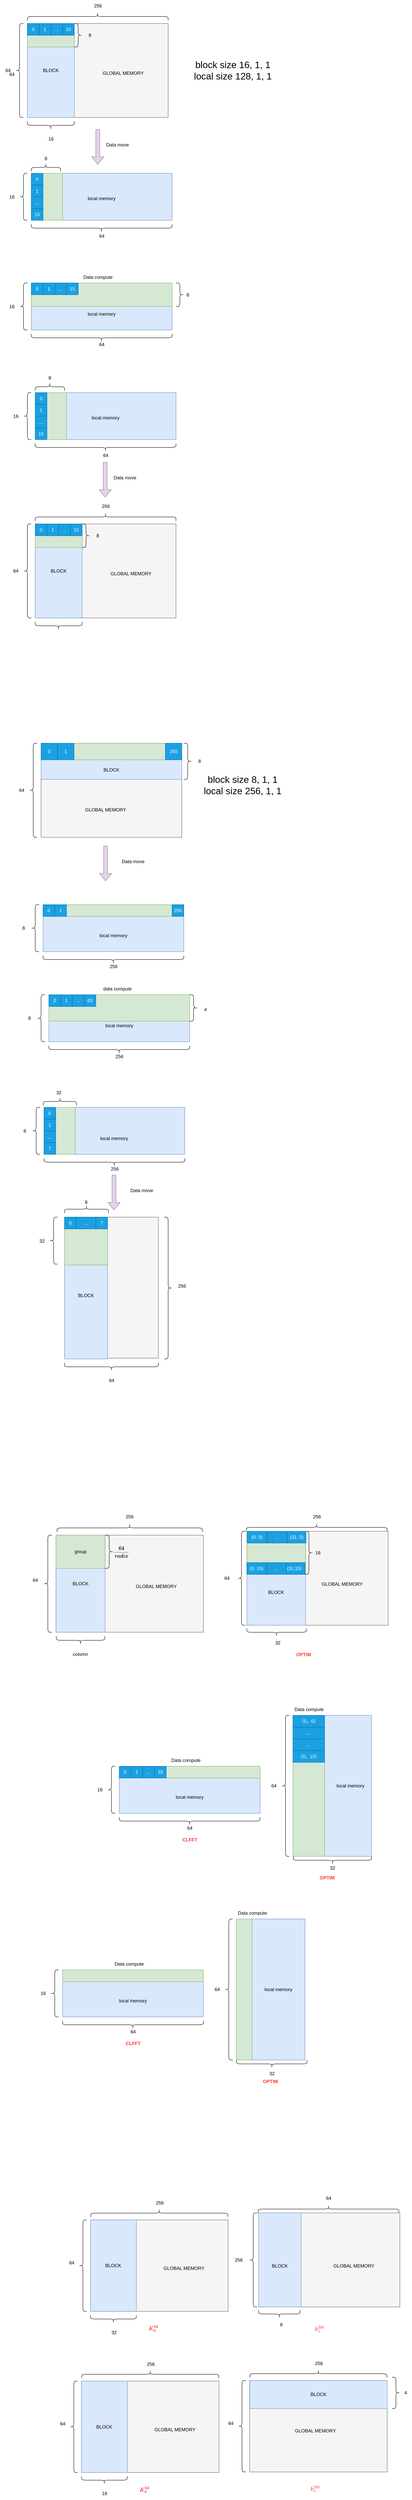 <mxfile version="20.8.20" type="github">
  <diagram id="Xf12b8SdXyQNb245szq8" name="第 1 页">
    <mxGraphModel dx="1434" dy="756" grid="1" gridSize="10" guides="1" tooltips="1" connect="1" arrows="1" fold="1" page="1" pageScale="1" pageWidth="827" pageHeight="1169" math="1" shadow="0">
      <root>
        <mxCell id="0" />
        <mxCell id="1" parent="0" />
        <mxCell id="j_ilmv9Cqj37vtb280jx-107" value="&amp;nbsp; &amp;nbsp; &amp;nbsp; &amp;nbsp; &amp;nbsp; &amp;nbsp; &amp;nbsp; &amp;nbsp; &amp;nbsp; &amp;nbsp; &amp;nbsp; &amp;nbsp; &amp;nbsp; &amp;nbsp; local memory" style="rounded=0;whiteSpace=wrap;html=1;fillColor=#dae8fc;strokeColor=#6c8ebf;" parent="1" vertex="1">
          <mxGeometry x="759.01" y="4400" width="200.99" height="360" as="geometry" />
        </mxCell>
        <mxCell id="jtQzRMaDftlGJO5F2BXJ-44" value="" style="shape=curlyBracket;whiteSpace=wrap;html=1;rounded=1;labelPosition=left;verticalLabelPosition=middle;align=right;verticalAlign=middle;" parent="1" vertex="1">
          <mxGeometry x="50" y="80" width="20" height="240" as="geometry" />
        </mxCell>
        <mxCell id="jtQzRMaDftlGJO5F2BXJ-45" value="64" style="text;html=1;align=center;verticalAlign=middle;resizable=0;points=[];autosize=1;strokeColor=none;fillColor=none;" parent="1" vertex="1">
          <mxGeometry x="10" y="185" width="40" height="30" as="geometry" />
        </mxCell>
        <mxCell id="jtQzRMaDftlGJO5F2BXJ-46" value="" style="shape=curlyBracket;whiteSpace=wrap;html=1;rounded=1;flipH=1;labelPosition=right;verticalLabelPosition=middle;align=left;verticalAlign=middle;rotation=-90;" parent="1" vertex="1">
          <mxGeometry x="249.98" y="-117.91" width="20" height="360" as="geometry" />
        </mxCell>
        <mxCell id="jtQzRMaDftlGJO5F2BXJ-47" value="256" style="text;html=1;align=center;verticalAlign=middle;resizable=0;points=[];autosize=1;strokeColor=none;fillColor=none;" parent="1" vertex="1">
          <mxGeometry x="239.98" y="20" width="40" height="30" as="geometry" />
        </mxCell>
        <mxCell id="jtQzRMaDftlGJO5F2BXJ-48" value="" style="rounded=0;whiteSpace=wrap;html=1;fillStyle=auto;fillColor=#f5f5f5;fontColor=#333333;strokeColor=#666666;" parent="1" vertex="1">
          <mxGeometry x="79.98" y="80" width="360" height="240" as="geometry" />
        </mxCell>
        <mxCell id="jtQzRMaDftlGJO5F2BXJ-50" value="BLOCK" style="rounded=0;whiteSpace=wrap;html=1;fillStyle=auto;fillColor=#dae8fc;strokeColor=#6c8ebf;" parent="1" vertex="1">
          <mxGeometry x="79.98" y="80" width="120" height="240" as="geometry" />
        </mxCell>
        <mxCell id="jtQzRMaDftlGJO5F2BXJ-51" value="" style="shape=curlyBracket;whiteSpace=wrap;html=1;rounded=1;labelPosition=left;verticalLabelPosition=middle;align=right;verticalAlign=middle;fillStyle=auto;rotation=-90;" parent="1" vertex="1">
          <mxGeometry x="129.98" y="280" width="20" height="120" as="geometry" />
        </mxCell>
        <mxCell id="jtQzRMaDftlGJO5F2BXJ-52" value="16" style="text;html=1;align=center;verticalAlign=middle;resizable=0;points=[];autosize=1;strokeColor=none;fillColor=none;fillStyle=auto;" parent="1" vertex="1">
          <mxGeometry x="119.98" y="360" width="40" height="30" as="geometry" />
        </mxCell>
        <mxCell id="jtQzRMaDftlGJO5F2BXJ-53" value="" style="rounded=0;whiteSpace=wrap;html=1;fillStyle=auto;fillColor=#d5e8d4;strokeColor=#82b366;" parent="1" vertex="1">
          <mxGeometry x="79.98" y="80" width="120" height="60" as="geometry" />
        </mxCell>
        <mxCell id="jtQzRMaDftlGJO5F2BXJ-54" value="" style="shape=curlyBracket;whiteSpace=wrap;html=1;rounded=1;flipH=1;labelPosition=right;verticalLabelPosition=middle;align=left;verticalAlign=middle;fillStyle=auto;" parent="1" vertex="1">
          <mxGeometry x="199.98" y="80" width="20" height="60" as="geometry" />
        </mxCell>
        <mxCell id="jtQzRMaDftlGJO5F2BXJ-124" value="0" style="rounded=0;whiteSpace=wrap;html=1;fillStyle=auto;fillColor=#1ba1e2;fontColor=#ffffff;strokeColor=#006EAF;" parent="1" vertex="1">
          <mxGeometry x="79.98" y="80" width="30" height="30" as="geometry" />
        </mxCell>
        <mxCell id="jtQzRMaDftlGJO5F2BXJ-125" value="1" style="rounded=0;whiteSpace=wrap;html=1;fillStyle=auto;fillColor=#1ba1e2;fontColor=#ffffff;strokeColor=#006EAF;" parent="1" vertex="1">
          <mxGeometry x="109.98" y="80" width="30" height="30" as="geometry" />
        </mxCell>
        <mxCell id="jtQzRMaDftlGJO5F2BXJ-126" value="..." style="rounded=0;whiteSpace=wrap;html=1;fillStyle=auto;fillColor=#1ba1e2;fontColor=#ffffff;strokeColor=#006EAF;" parent="1" vertex="1">
          <mxGeometry x="139.98" y="80" width="30" height="30" as="geometry" />
        </mxCell>
        <mxCell id="jtQzRMaDftlGJO5F2BXJ-127" value="15" style="rounded=0;whiteSpace=wrap;html=1;fillStyle=auto;fillColor=#1ba1e2;fontColor=#ffffff;strokeColor=#006EAF;" parent="1" vertex="1">
          <mxGeometry x="169.98" y="80" width="30" height="30" as="geometry" />
        </mxCell>
        <mxCell id="jtQzRMaDftlGJO5F2BXJ-128" value="8" style="text;html=1;strokeColor=none;fillColor=none;align=center;verticalAlign=middle;whiteSpace=wrap;rounded=0;fillStyle=auto;" parent="1" vertex="1">
          <mxGeometry x="209.98" y="95" width="60" height="30" as="geometry" />
        </mxCell>
        <mxCell id="jtQzRMaDftlGJO5F2BXJ-130" value="GLOBAL MEMORY" style="text;html=1;strokeColor=none;fillColor=none;align=center;verticalAlign=middle;whiteSpace=wrap;rounded=0;fillStyle=auto;" parent="1" vertex="1">
          <mxGeometry x="269.98" y="172.09" width="110" height="70" as="geometry" />
        </mxCell>
        <mxCell id="jtQzRMaDftlGJO5F2BXJ-131" value="&lt;font style=&quot;font-size: 24px;&quot;&gt;block size 16, 1, 1&lt;br&gt;local size 128, 1, 1&lt;/font&gt;" style="text;html=1;align=center;verticalAlign=middle;resizable=0;points=[];autosize=1;strokeColor=none;fillColor=none;" parent="1" vertex="1">
          <mxGeometry x="495" y="165" width="220" height="70" as="geometry" />
        </mxCell>
        <mxCell id="jtQzRMaDftlGJO5F2BXJ-132" value="&lt;font style=&quot;font-size: 12px;&quot;&gt;local memory&lt;/font&gt;" style="rounded=0;whiteSpace=wrap;html=1;fillStyle=auto;fontSize=24;fillColor=#dae8fc;strokeColor=#6c8ebf;" parent="1" vertex="1">
          <mxGeometry x="89.98" y="462.5" width="360.02" height="120" as="geometry" />
        </mxCell>
        <mxCell id="jtQzRMaDftlGJO5F2BXJ-133" value="" style="shape=curlyBracket;whiteSpace=wrap;html=1;rounded=1;labelPosition=left;verticalLabelPosition=middle;align=right;verticalAlign=middle;rotation=-90;" parent="1" vertex="1">
          <mxGeometry x="259.98" y="422.5" width="20" height="360" as="geometry" />
        </mxCell>
        <mxCell id="jtQzRMaDftlGJO5F2BXJ-134" value="64" style="text;html=1;align=center;verticalAlign=middle;resizable=0;points=[];autosize=1;strokeColor=none;fillColor=none;fontSize=12;" parent="1" vertex="1">
          <mxGeometry x="250" y="607.5" width="40" height="30" as="geometry" />
        </mxCell>
        <mxCell id="jtQzRMaDftlGJO5F2BXJ-135" value="" style="shape=curlyBracket;whiteSpace=wrap;html=1;rounded=1;labelPosition=left;verticalLabelPosition=middle;align=right;verticalAlign=middle;fillStyle=auto;fontSize=12;" parent="1" vertex="1">
          <mxGeometry x="60" y="462.5" width="20" height="120" as="geometry" />
        </mxCell>
        <mxCell id="jtQzRMaDftlGJO5F2BXJ-136" value="16" style="text;html=1;align=center;verticalAlign=middle;resizable=0;points=[];autosize=1;strokeColor=none;fillColor=none;fontSize=12;" parent="1" vertex="1">
          <mxGeometry x="20" y="507.5" width="40" height="30" as="geometry" />
        </mxCell>
        <mxCell id="jtQzRMaDftlGJO5F2BXJ-138" value="" style="rounded=0;whiteSpace=wrap;html=1;fillStyle=auto;fontSize=12;fillColor=#d5e8d4;strokeColor=#82b366;" parent="1" vertex="1">
          <mxGeometry x="89.98" y="462.5" width="80.02" height="120" as="geometry" />
        </mxCell>
        <mxCell id="jtQzRMaDftlGJO5F2BXJ-139" value="" style="shape=curlyBracket;whiteSpace=wrap;html=1;rounded=1;flipH=1;labelPosition=right;verticalLabelPosition=middle;align=left;verticalAlign=middle;fillStyle=auto;fontSize=12;rotation=-90;" parent="1" vertex="1">
          <mxGeometry x="117.48" y="410" width="20" height="75" as="geometry" />
        </mxCell>
        <mxCell id="jtQzRMaDftlGJO5F2BXJ-140" value="8" style="text;html=1;align=center;verticalAlign=middle;resizable=0;points=[];autosize=1;strokeColor=none;fillColor=none;fontSize=12;" parent="1" vertex="1">
          <mxGeometry x="112.48" y="410" width="30" height="30" as="geometry" />
        </mxCell>
        <mxCell id="jtQzRMaDftlGJO5F2BXJ-141" value="" style="shape=flexArrow;endArrow=classic;html=1;rounded=0;fontSize=12;fillColor=#e1d5e7;strokeColor=#9673a6;" parent="1" edge="1">
          <mxGeometry width="50" height="50" relative="1" as="geometry">
            <mxPoint x="260" y="350" as="sourcePoint" />
            <mxPoint x="260" y="440" as="targetPoint" />
          </mxGeometry>
        </mxCell>
        <mxCell id="jtQzRMaDftlGJO5F2BXJ-142" value="Data move" style="edgeLabel;html=1;align=center;verticalAlign=middle;resizable=0;points=[];fontSize=12;" parent="jtQzRMaDftlGJO5F2BXJ-141" vertex="1" connectable="0">
          <mxGeometry x="-0.407" y="-1" relative="1" as="geometry">
            <mxPoint x="51" y="13" as="offset" />
          </mxGeometry>
        </mxCell>
        <mxCell id="jtQzRMaDftlGJO5F2BXJ-143" value="0" style="rounded=0;whiteSpace=wrap;html=1;fillStyle=auto;fillColor=#1ba1e2;fontColor=#ffffff;strokeColor=#006EAF;" parent="1" vertex="1">
          <mxGeometry x="89.98" y="462.5" width="30" height="30" as="geometry" />
        </mxCell>
        <mxCell id="jtQzRMaDftlGJO5F2BXJ-144" value="1" style="rounded=0;whiteSpace=wrap;html=1;fillStyle=auto;fillColor=#1ba1e2;fontColor=#ffffff;strokeColor=#006EAF;" parent="1" vertex="1">
          <mxGeometry x="89.98" y="492.5" width="30" height="30" as="geometry" />
        </mxCell>
        <mxCell id="jtQzRMaDftlGJO5F2BXJ-145" value="..." style="rounded=0;whiteSpace=wrap;html=1;fillStyle=auto;fillColor=#1ba1e2;fontColor=#ffffff;strokeColor=#006EAF;" parent="1" vertex="1">
          <mxGeometry x="89.98" y="522.5" width="30" height="30" as="geometry" />
        </mxCell>
        <mxCell id="jtQzRMaDftlGJO5F2BXJ-146" value="15" style="rounded=0;whiteSpace=wrap;html=1;fillStyle=auto;fillColor=#1ba1e2;fontColor=#ffffff;strokeColor=#006EAF;" parent="1" vertex="1">
          <mxGeometry x="89.98" y="552.5" width="30" height="30" as="geometry" />
        </mxCell>
        <mxCell id="jtQzRMaDftlGJO5F2BXJ-149" value="&lt;font style=&quot;font-size: 12px;&quot;&gt;&lt;br&gt;local memory&lt;/font&gt;" style="rounded=0;whiteSpace=wrap;html=1;fillStyle=auto;fontSize=24;fillColor=#dae8fc;strokeColor=#6c8ebf;" parent="1" vertex="1">
          <mxGeometry x="89.98" y="742.5" width="360.02" height="120" as="geometry" />
        </mxCell>
        <mxCell id="jtQzRMaDftlGJO5F2BXJ-150" value="" style="shape=curlyBracket;whiteSpace=wrap;html=1;rounded=1;labelPosition=left;verticalLabelPosition=middle;align=right;verticalAlign=middle;rotation=-90;" parent="1" vertex="1">
          <mxGeometry x="259.98" y="702.5" width="20" height="360" as="geometry" />
        </mxCell>
        <mxCell id="jtQzRMaDftlGJO5F2BXJ-151" value="" style="shape=curlyBracket;whiteSpace=wrap;html=1;rounded=1;labelPosition=left;verticalLabelPosition=middle;align=right;verticalAlign=middle;fillStyle=auto;fontSize=12;" parent="1" vertex="1">
          <mxGeometry x="60" y="742.5" width="20" height="120" as="geometry" />
        </mxCell>
        <mxCell id="jtQzRMaDftlGJO5F2BXJ-152" value="16" style="text;html=1;align=center;verticalAlign=middle;resizable=0;points=[];autosize=1;strokeColor=none;fillColor=none;fontSize=12;" parent="1" vertex="1">
          <mxGeometry x="20" y="787.5" width="40" height="30" as="geometry" />
        </mxCell>
        <mxCell id="jtQzRMaDftlGJO5F2BXJ-161" value="" style="rounded=0;whiteSpace=wrap;html=1;fillStyle=auto;fontSize=12;fillColor=#d5e8d4;strokeColor=#82b366;" parent="1" vertex="1">
          <mxGeometry x="89.98" y="742.5" width="360.02" height="60" as="geometry" />
        </mxCell>
        <mxCell id="jtQzRMaDftlGJO5F2BXJ-162" value="" style="shape=curlyBracket;whiteSpace=wrap;html=1;rounded=1;flipH=1;labelPosition=right;verticalLabelPosition=middle;align=left;verticalAlign=middle;fillStyle=auto;fontSize=12;size=0.5;" parent="1" vertex="1">
          <mxGeometry x="460" y="742.5" width="20" height="60" as="geometry" />
        </mxCell>
        <mxCell id="jtQzRMaDftlGJO5F2BXJ-164" value="8" style="text;html=1;align=center;verticalAlign=middle;resizable=0;points=[];autosize=1;strokeColor=none;fillColor=none;fontSize=12;" parent="1" vertex="1">
          <mxGeometry x="475" y="757.5" width="30" height="30" as="geometry" />
        </mxCell>
        <mxCell id="jtQzRMaDftlGJO5F2BXJ-165" value="64" style="text;html=1;align=center;verticalAlign=middle;resizable=0;points=[];autosize=1;strokeColor=none;fillColor=none;fontSize=12;" parent="1" vertex="1">
          <mxGeometry x="250" y="885" width="40" height="30" as="geometry" />
        </mxCell>
        <mxCell id="jtQzRMaDftlGJO5F2BXJ-166" value="0" style="rounded=0;whiteSpace=wrap;html=1;fillStyle=auto;fillColor=#1ba1e2;fontColor=#ffffff;strokeColor=#006EAF;" parent="1" vertex="1">
          <mxGeometry x="89.98" y="742.5" width="30" height="30" as="geometry" />
        </mxCell>
        <mxCell id="jtQzRMaDftlGJO5F2BXJ-167" value="1" style="rounded=0;whiteSpace=wrap;html=1;fillStyle=auto;fillColor=#1ba1e2;fontColor=#ffffff;strokeColor=#006EAF;" parent="1" vertex="1">
          <mxGeometry x="119.98" y="742.5" width="30" height="30" as="geometry" />
        </mxCell>
        <mxCell id="jtQzRMaDftlGJO5F2BXJ-168" value="..." style="rounded=0;whiteSpace=wrap;html=1;fillStyle=auto;fillColor=#1ba1e2;fontColor=#ffffff;strokeColor=#006EAF;" parent="1" vertex="1">
          <mxGeometry x="149.98" y="742.5" width="30" height="30" as="geometry" />
        </mxCell>
        <mxCell id="jtQzRMaDftlGJO5F2BXJ-169" value="15" style="rounded=0;whiteSpace=wrap;html=1;fillStyle=auto;fillColor=#1ba1e2;fontColor=#ffffff;strokeColor=#006EAF;" parent="1" vertex="1">
          <mxGeometry x="179.98" y="742.5" width="30" height="30" as="geometry" />
        </mxCell>
        <mxCell id="jtQzRMaDftlGJO5F2BXJ-175" value="&lt;font style=&quot;font-size: 12px;&quot;&gt;local memory&lt;/font&gt;" style="rounded=0;whiteSpace=wrap;html=1;fillStyle=auto;fontSize=24;fillColor=#dae8fc;strokeColor=#6c8ebf;" parent="1" vertex="1">
          <mxGeometry x="99.98" y="1022.5" width="360.02" height="120" as="geometry" />
        </mxCell>
        <mxCell id="jtQzRMaDftlGJO5F2BXJ-176" value="" style="shape=curlyBracket;whiteSpace=wrap;html=1;rounded=1;labelPosition=left;verticalLabelPosition=middle;align=right;verticalAlign=middle;rotation=-90;" parent="1" vertex="1">
          <mxGeometry x="269.98" y="982.5" width="20" height="360" as="geometry" />
        </mxCell>
        <mxCell id="jtQzRMaDftlGJO5F2BXJ-177" value="64" style="text;html=1;align=center;verticalAlign=middle;resizable=0;points=[];autosize=1;strokeColor=none;fillColor=none;fontSize=12;" parent="1" vertex="1">
          <mxGeometry x="260" y="1167.5" width="40" height="30" as="geometry" />
        </mxCell>
        <mxCell id="jtQzRMaDftlGJO5F2BXJ-178" value="" style="shape=curlyBracket;whiteSpace=wrap;html=1;rounded=1;labelPosition=left;verticalLabelPosition=middle;align=right;verticalAlign=middle;fillStyle=auto;fontSize=12;" parent="1" vertex="1">
          <mxGeometry x="70" y="1022.5" width="20" height="120" as="geometry" />
        </mxCell>
        <mxCell id="jtQzRMaDftlGJO5F2BXJ-179" value="16" style="text;html=1;align=center;verticalAlign=middle;resizable=0;points=[];autosize=1;strokeColor=none;fillColor=none;fontSize=12;" parent="1" vertex="1">
          <mxGeometry x="30" y="1067.5" width="40" height="30" as="geometry" />
        </mxCell>
        <mxCell id="jtQzRMaDftlGJO5F2BXJ-180" value="" style="rounded=0;whiteSpace=wrap;html=1;fillStyle=auto;fontSize=12;fillColor=#d5e8d4;strokeColor=#82b366;" parent="1" vertex="1">
          <mxGeometry x="99.98" y="1022.5" width="80.02" height="120" as="geometry" />
        </mxCell>
        <mxCell id="jtQzRMaDftlGJO5F2BXJ-181" value="" style="shape=curlyBracket;whiteSpace=wrap;html=1;rounded=1;flipH=1;labelPosition=right;verticalLabelPosition=middle;align=left;verticalAlign=middle;fillStyle=auto;fontSize=12;rotation=-90;" parent="1" vertex="1">
          <mxGeometry x="127.48" y="970" width="20" height="75" as="geometry" />
        </mxCell>
        <mxCell id="jtQzRMaDftlGJO5F2BXJ-182" value="0" style="rounded=0;whiteSpace=wrap;html=1;fillStyle=auto;fillColor=#1ba1e2;fontColor=#ffffff;strokeColor=#006EAF;" parent="1" vertex="1">
          <mxGeometry x="99.98" y="1022.5" width="30" height="30" as="geometry" />
        </mxCell>
        <mxCell id="jtQzRMaDftlGJO5F2BXJ-183" value="1" style="rounded=0;whiteSpace=wrap;html=1;fillStyle=auto;fillColor=#1ba1e2;fontColor=#ffffff;strokeColor=#006EAF;" parent="1" vertex="1">
          <mxGeometry x="99.98" y="1052.5" width="30" height="30" as="geometry" />
        </mxCell>
        <mxCell id="jtQzRMaDftlGJO5F2BXJ-184" value="..." style="rounded=0;whiteSpace=wrap;html=1;fillStyle=auto;fillColor=#1ba1e2;fontColor=#ffffff;strokeColor=#006EAF;" parent="1" vertex="1">
          <mxGeometry x="99.98" y="1082.5" width="30" height="30" as="geometry" />
        </mxCell>
        <mxCell id="jtQzRMaDftlGJO5F2BXJ-185" value="15" style="rounded=0;whiteSpace=wrap;html=1;fillStyle=auto;fillColor=#1ba1e2;fontColor=#ffffff;strokeColor=#006EAF;" parent="1" vertex="1">
          <mxGeometry x="99.98" y="1112.5" width="30" height="30" as="geometry" />
        </mxCell>
        <mxCell id="jtQzRMaDftlGJO5F2BXJ-186" value="8" style="text;html=1;align=center;verticalAlign=middle;resizable=0;points=[];autosize=1;strokeColor=none;fillColor=none;fontSize=12;" parent="1" vertex="1">
          <mxGeometry x="122.48" y="970" width="30" height="30" as="geometry" />
        </mxCell>
        <mxCell id="jtQzRMaDftlGJO5F2BXJ-187" value="&lt;span style=&quot;background-color: rgb(255, 255, 255);&quot;&gt;Data compute&lt;/span&gt;" style="text;html=1;align=center;verticalAlign=middle;resizable=0;points=[];autosize=1;strokeColor=none;fillColor=none;fontSize=12;" parent="1" vertex="1">
          <mxGeometry x="209.96" y="712.5" width="100" height="30" as="geometry" />
        </mxCell>
        <mxCell id="jtQzRMaDftlGJO5F2BXJ-188" value="" style="shape=curlyBracket;whiteSpace=wrap;html=1;rounded=1;labelPosition=left;verticalLabelPosition=middle;align=right;verticalAlign=middle;" parent="1" vertex="1">
          <mxGeometry x="70.02" y="1357.91" width="20" height="240" as="geometry" />
        </mxCell>
        <mxCell id="jtQzRMaDftlGJO5F2BXJ-189" value="64" style="text;html=1;align=center;verticalAlign=middle;resizable=0;points=[];autosize=1;strokeColor=none;fillColor=none;" parent="1" vertex="1">
          <mxGeometry x="30.02" y="1462.91" width="40" height="30" as="geometry" />
        </mxCell>
        <mxCell id="jtQzRMaDftlGJO5F2BXJ-190" value="" style="shape=curlyBracket;whiteSpace=wrap;html=1;rounded=1;flipH=1;labelPosition=right;verticalLabelPosition=middle;align=left;verticalAlign=middle;rotation=-90;" parent="1" vertex="1">
          <mxGeometry x="270" y="1160" width="20" height="360" as="geometry" />
        </mxCell>
        <mxCell id="jtQzRMaDftlGJO5F2BXJ-191" value="256" style="text;html=1;align=center;verticalAlign=middle;resizable=0;points=[];autosize=1;strokeColor=none;fillColor=none;" parent="1" vertex="1">
          <mxGeometry x="260" y="1297.91" width="40" height="30" as="geometry" />
        </mxCell>
        <mxCell id="jtQzRMaDftlGJO5F2BXJ-192" value="" style="rounded=0;whiteSpace=wrap;html=1;fillStyle=auto;fillColor=#f5f5f5;fontColor=#333333;strokeColor=#666666;" parent="1" vertex="1">
          <mxGeometry x="100" y="1357.91" width="360" height="240" as="geometry" />
        </mxCell>
        <mxCell id="jtQzRMaDftlGJO5F2BXJ-193" value="BLOCK" style="rounded=0;whiteSpace=wrap;html=1;fillStyle=auto;fillColor=#dae8fc;strokeColor=#6c8ebf;" parent="1" vertex="1">
          <mxGeometry x="100" y="1357.91" width="120" height="240" as="geometry" />
        </mxCell>
        <mxCell id="jtQzRMaDftlGJO5F2BXJ-194" value="" style="shape=curlyBracket;whiteSpace=wrap;html=1;rounded=1;labelPosition=left;verticalLabelPosition=middle;align=right;verticalAlign=middle;fillStyle=auto;rotation=-90;" parent="1" vertex="1">
          <mxGeometry x="150" y="1557.91" width="20" height="120" as="geometry" />
        </mxCell>
        <mxCell id="jtQzRMaDftlGJO5F2BXJ-195" value="" style="rounded=0;whiteSpace=wrap;html=1;fillStyle=auto;fillColor=#d5e8d4;strokeColor=#82b366;" parent="1" vertex="1">
          <mxGeometry x="100.0" y="1357.91" width="120" height="60" as="geometry" />
        </mxCell>
        <mxCell id="jtQzRMaDftlGJO5F2BXJ-196" value="" style="shape=curlyBracket;whiteSpace=wrap;html=1;rounded=1;flipH=1;labelPosition=right;verticalLabelPosition=middle;align=left;verticalAlign=middle;fillStyle=auto;" parent="1" vertex="1">
          <mxGeometry x="220" y="1357.91" width="20" height="60" as="geometry" />
        </mxCell>
        <mxCell id="jtQzRMaDftlGJO5F2BXJ-197" value="0" style="rounded=0;whiteSpace=wrap;html=1;fillStyle=auto;fillColor=#1ba1e2;fontColor=#ffffff;strokeColor=#006EAF;" parent="1" vertex="1">
          <mxGeometry x="100.0" y="1357.91" width="30" height="30" as="geometry" />
        </mxCell>
        <mxCell id="jtQzRMaDftlGJO5F2BXJ-198" value="1" style="rounded=0;whiteSpace=wrap;html=1;fillStyle=auto;fillColor=#1ba1e2;fontColor=#ffffff;strokeColor=#006EAF;" parent="1" vertex="1">
          <mxGeometry x="130.0" y="1357.91" width="30" height="30" as="geometry" />
        </mxCell>
        <mxCell id="jtQzRMaDftlGJO5F2BXJ-199" value="..." style="rounded=0;whiteSpace=wrap;html=1;fillStyle=auto;fillColor=#1ba1e2;fontColor=#ffffff;strokeColor=#006EAF;" parent="1" vertex="1">
          <mxGeometry x="160.0" y="1357.91" width="30" height="30" as="geometry" />
        </mxCell>
        <mxCell id="jtQzRMaDftlGJO5F2BXJ-200" value="15" style="rounded=0;whiteSpace=wrap;html=1;fillStyle=auto;fillColor=#1ba1e2;fontColor=#ffffff;strokeColor=#006EAF;" parent="1" vertex="1">
          <mxGeometry x="190.0" y="1357.91" width="30" height="30" as="geometry" />
        </mxCell>
        <mxCell id="jtQzRMaDftlGJO5F2BXJ-201" value="8" style="text;html=1;strokeColor=none;fillColor=none;align=center;verticalAlign=middle;whiteSpace=wrap;rounded=0;fillStyle=auto;" parent="1" vertex="1">
          <mxGeometry x="230" y="1372.91" width="60" height="30" as="geometry" />
        </mxCell>
        <mxCell id="jtQzRMaDftlGJO5F2BXJ-202" value="GLOBAL MEMORY" style="text;html=1;strokeColor=none;fillColor=none;align=center;verticalAlign=middle;whiteSpace=wrap;rounded=0;fillStyle=auto;" parent="1" vertex="1">
          <mxGeometry x="290" y="1450" width="110" height="70" as="geometry" />
        </mxCell>
        <mxCell id="jtQzRMaDftlGJO5F2BXJ-203" value="" style="shape=flexArrow;endArrow=classic;html=1;rounded=0;fontSize=12;fillColor=#e1d5e7;strokeColor=#9673a6;" parent="1" edge="1">
          <mxGeometry width="50" height="50" relative="1" as="geometry">
            <mxPoint x="278.98" y="1200" as="sourcePoint" />
            <mxPoint x="278.98" y="1290" as="targetPoint" />
          </mxGeometry>
        </mxCell>
        <mxCell id="jtQzRMaDftlGJO5F2BXJ-204" value="Data move" style="edgeLabel;html=1;align=center;verticalAlign=middle;resizable=0;points=[];fontSize=12;" parent="jtQzRMaDftlGJO5F2BXJ-203" vertex="1" connectable="0">
          <mxGeometry x="-0.407" y="-1" relative="1" as="geometry">
            <mxPoint x="51" y="13" as="offset" />
          </mxGeometry>
        </mxCell>
        <mxCell id="jtQzRMaDftlGJO5F2BXJ-205" value="" style="shape=curlyBracket;whiteSpace=wrap;html=1;rounded=1;labelPosition=left;verticalLabelPosition=middle;align=right;verticalAlign=middle;" parent="1" vertex="1">
          <mxGeometry x="84.97" y="1917.91" width="20" height="240" as="geometry" />
        </mxCell>
        <mxCell id="jtQzRMaDftlGJO5F2BXJ-206" value="64" style="text;html=1;align=center;verticalAlign=middle;resizable=0;points=[];autosize=1;strokeColor=none;fillColor=none;" parent="1" vertex="1">
          <mxGeometry x="44.97" y="2022.91" width="40" height="30" as="geometry" />
        </mxCell>
        <mxCell id="jtQzRMaDftlGJO5F2BXJ-208" value="" style="rounded=0;whiteSpace=wrap;html=1;fillStyle=auto;fillColor=#f5f5f5;fontColor=#333333;strokeColor=#666666;" parent="1" vertex="1">
          <mxGeometry x="114.95" y="1917.91" width="360" height="240" as="geometry" />
        </mxCell>
        <mxCell id="jtQzRMaDftlGJO5F2BXJ-212" value="" style="shape=curlyBracket;whiteSpace=wrap;html=1;rounded=1;flipH=1;labelPosition=right;verticalLabelPosition=middle;align=left;verticalAlign=middle;fillStyle=auto;" parent="1" vertex="1">
          <mxGeometry x="480" y="1917.91" width="20" height="92.09" as="geometry" />
        </mxCell>
        <mxCell id="jtQzRMaDftlGJO5F2BXJ-218" value="GLOBAL MEMORY" style="text;html=1;strokeColor=none;fillColor=none;align=center;verticalAlign=middle;whiteSpace=wrap;rounded=0;fillStyle=auto;" parent="1" vertex="1">
          <mxGeometry x="224.98" y="2052.91" width="110" height="70" as="geometry" />
        </mxCell>
        <mxCell id="jtQzRMaDftlGJO5F2BXJ-224" value="&lt;br&gt;&lt;br&gt;&lt;br&gt;BLOCK" style="rounded=0;whiteSpace=wrap;html=1;fillStyle=auto;fontSize=12;fillColor=#dae8fc;strokeColor=#6c8ebf;" parent="1" vertex="1">
          <mxGeometry x="115" y="1917.91" width="360" height="92.09" as="geometry" />
        </mxCell>
        <mxCell id="jtQzRMaDftlGJO5F2BXJ-211" value="" style="rounded=0;whiteSpace=wrap;html=1;fillStyle=auto;fillColor=#d5e8d4;strokeColor=#82b366;" parent="1" vertex="1">
          <mxGeometry x="114.95" y="1917.91" width="360" height="42.09" as="geometry" />
        </mxCell>
        <mxCell id="jtQzRMaDftlGJO5F2BXJ-225" value="0" style="whiteSpace=wrap;html=1;aspect=fixed;fillStyle=auto;fontSize=12;fillColor=#1ba1e2;strokeColor=#006EAF;fontColor=#ffffff;" parent="1" vertex="1">
          <mxGeometry x="115" y="1917.91" width="42.09" height="42.09" as="geometry" />
        </mxCell>
        <mxCell id="jtQzRMaDftlGJO5F2BXJ-226" value="1" style="whiteSpace=wrap;html=1;aspect=fixed;fillStyle=auto;fontSize=12;fillColor=#1ba1e2;fontColor=#ffffff;strokeColor=#006EAF;" parent="1" vertex="1">
          <mxGeometry x="157.09" y="1917.91" width="42.09" height="42.09" as="geometry" />
        </mxCell>
        <mxCell id="jtQzRMaDftlGJO5F2BXJ-227" value="255" style="whiteSpace=wrap;html=1;aspect=fixed;fillStyle=auto;fontSize=12;fillColor=#1ba1e2;fontColor=#ffffff;strokeColor=#006EAF;" parent="1" vertex="1">
          <mxGeometry x="432.86" y="1917.91" width="42.09" height="42.09" as="geometry" />
        </mxCell>
        <mxCell id="jtQzRMaDftlGJO5F2BXJ-231" value="&lt;font style=&quot;font-size: 24px;&quot;&gt;block size 8, 1, 1&lt;br&gt;local size 256, 1, 1&lt;/font&gt;" style="text;html=1;align=center;verticalAlign=middle;resizable=0;points=[];autosize=1;strokeColor=none;fillColor=none;" parent="1" vertex="1">
          <mxGeometry x="520" y="1990" width="220" height="70" as="geometry" />
        </mxCell>
        <mxCell id="jtQzRMaDftlGJO5F2BXJ-232" value="" style="shape=flexArrow;endArrow=classic;html=1;rounded=0;fontSize=12;fillColor=#e1d5e7;strokeColor=#9673a6;" parent="1" edge="1">
          <mxGeometry x="-0.111" y="220" width="50" height="50" relative="1" as="geometry">
            <mxPoint x="279.98" y="2180" as="sourcePoint" />
            <mxPoint x="279.98" y="2270" as="targetPoint" />
            <mxPoint as="offset" />
          </mxGeometry>
        </mxCell>
        <mxCell id="jtQzRMaDftlGJO5F2BXJ-233" value="Data move" style="edgeLabel;html=1;align=center;verticalAlign=middle;resizable=0;points=[];fontSize=12;" parent="jtQzRMaDftlGJO5F2BXJ-232" vertex="1" connectable="0">
          <mxGeometry x="-0.407" y="-1" relative="1" as="geometry">
            <mxPoint x="71" y="13" as="offset" />
          </mxGeometry>
        </mxCell>
        <mxCell id="jtQzRMaDftlGJO5F2BXJ-234" value="&lt;font style=&quot;font-size: 12px;&quot;&gt;&lt;br&gt;local memory&lt;/font&gt;" style="rounded=0;whiteSpace=wrap;html=1;fillStyle=auto;fontSize=24;fillColor=#dae8fc;strokeColor=#6c8ebf;" parent="1" vertex="1">
          <mxGeometry x="119.98" y="2330" width="360.02" height="120" as="geometry" />
        </mxCell>
        <mxCell id="jtQzRMaDftlGJO5F2BXJ-235" value="" style="shape=curlyBracket;whiteSpace=wrap;html=1;rounded=1;labelPosition=left;verticalLabelPosition=middle;align=right;verticalAlign=middle;rotation=-90;" parent="1" vertex="1">
          <mxGeometry x="289.98" y="2290" width="20" height="360" as="geometry" />
        </mxCell>
        <mxCell id="jtQzRMaDftlGJO5F2BXJ-236" value="" style="shape=curlyBracket;whiteSpace=wrap;html=1;rounded=1;labelPosition=left;verticalLabelPosition=middle;align=right;verticalAlign=middle;fillStyle=auto;fontSize=12;" parent="1" vertex="1">
          <mxGeometry x="90" y="2330" width="20" height="120" as="geometry" />
        </mxCell>
        <mxCell id="jtQzRMaDftlGJO5F2BXJ-237" value="8" style="text;html=1;align=center;verticalAlign=middle;resizable=0;points=[];autosize=1;strokeColor=none;fillColor=none;fontSize=12;" parent="1" vertex="1">
          <mxGeometry x="55" y="2375" width="30" height="30" as="geometry" />
        </mxCell>
        <mxCell id="jtQzRMaDftlGJO5F2BXJ-238" value="" style="rounded=0;whiteSpace=wrap;html=1;fillStyle=auto;fontSize=12;fillColor=#d5e8d4;strokeColor=#82b366;" parent="1" vertex="1">
          <mxGeometry x="119.98" y="2330" width="360.02" height="30" as="geometry" />
        </mxCell>
        <mxCell id="jtQzRMaDftlGJO5F2BXJ-241" value="256" style="text;html=1;align=center;verticalAlign=middle;resizable=0;points=[];autosize=1;strokeColor=none;fillColor=none;fontSize=12;" parent="1" vertex="1">
          <mxGeometry x="280" y="2472.5" width="40" height="30" as="geometry" />
        </mxCell>
        <mxCell id="jtQzRMaDftlGJO5F2BXJ-242" value="0" style="rounded=0;whiteSpace=wrap;html=1;fillStyle=auto;fillColor=#1ba1e2;fontColor=#ffffff;strokeColor=#006EAF;" parent="1" vertex="1">
          <mxGeometry x="119.98" y="2330" width="30" height="30" as="geometry" />
        </mxCell>
        <mxCell id="jtQzRMaDftlGJO5F2BXJ-243" value="1" style="rounded=0;whiteSpace=wrap;html=1;fillStyle=auto;fillColor=#1ba1e2;fontColor=#ffffff;strokeColor=#006EAF;" parent="1" vertex="1">
          <mxGeometry x="149.98" y="2330" width="30" height="30" as="geometry" />
        </mxCell>
        <mxCell id="jtQzRMaDftlGJO5F2BXJ-251" value="255" style="rounded=0;whiteSpace=wrap;html=1;fillStyle=auto;fillColor=#1ba1e2;fontColor=#ffffff;strokeColor=#006EAF;" parent="1" vertex="1">
          <mxGeometry x="450" y="2330" width="30" height="30" as="geometry" />
        </mxCell>
        <mxCell id="jtQzRMaDftlGJO5F2BXJ-252" value="&lt;font style=&quot;font-size: 12px;&quot;&gt;&lt;br&gt;local memory&lt;/font&gt;" style="rounded=0;whiteSpace=wrap;html=1;fillStyle=auto;fontSize=24;fillColor=#dae8fc;strokeColor=#6c8ebf;" parent="1" vertex="1">
          <mxGeometry x="134.98" y="2560" width="360.02" height="120" as="geometry" />
        </mxCell>
        <mxCell id="jtQzRMaDftlGJO5F2BXJ-253" value="" style="shape=curlyBracket;whiteSpace=wrap;html=1;rounded=1;labelPosition=left;verticalLabelPosition=middle;align=right;verticalAlign=middle;rotation=-90;" parent="1" vertex="1">
          <mxGeometry x="304.98" y="2520" width="20" height="360" as="geometry" />
        </mxCell>
        <mxCell id="jtQzRMaDftlGJO5F2BXJ-254" value="" style="shape=curlyBracket;whiteSpace=wrap;html=1;rounded=1;labelPosition=left;verticalLabelPosition=middle;align=right;verticalAlign=middle;fillStyle=auto;fontSize=12;" parent="1" vertex="1">
          <mxGeometry x="105" y="2560" width="20" height="120" as="geometry" />
        </mxCell>
        <mxCell id="jtQzRMaDftlGJO5F2BXJ-255" value="8" style="text;html=1;align=center;verticalAlign=middle;resizable=0;points=[];autosize=1;strokeColor=none;fillColor=none;fontSize=12;" parent="1" vertex="1">
          <mxGeometry x="70" y="2605" width="30" height="30" as="geometry" />
        </mxCell>
        <mxCell id="jtQzRMaDftlGJO5F2BXJ-256" value="" style="rounded=0;whiteSpace=wrap;html=1;fillStyle=auto;fontSize=12;fillColor=#d5e8d4;strokeColor=#82b366;" parent="1" vertex="1">
          <mxGeometry x="134.98" y="2560" width="360.02" height="67.5" as="geometry" />
        </mxCell>
        <mxCell id="jtQzRMaDftlGJO5F2BXJ-257" value="256" style="text;html=1;align=center;verticalAlign=middle;resizable=0;points=[];autosize=1;strokeColor=none;fillColor=none;fontSize=12;" parent="1" vertex="1">
          <mxGeometry x="295" y="2702.5" width="40" height="30" as="geometry" />
        </mxCell>
        <mxCell id="jtQzRMaDftlGJO5F2BXJ-258" value="0" style="rounded=0;whiteSpace=wrap;html=1;fillStyle=auto;fillColor=#1ba1e2;fontColor=#ffffff;strokeColor=#006EAF;" parent="1" vertex="1">
          <mxGeometry x="134.98" y="2560" width="30" height="30" as="geometry" />
        </mxCell>
        <mxCell id="jtQzRMaDftlGJO5F2BXJ-259" value="1" style="rounded=0;whiteSpace=wrap;html=1;fillStyle=auto;fillColor=#1ba1e2;fontColor=#ffffff;strokeColor=#006EAF;" parent="1" vertex="1">
          <mxGeometry x="164.98" y="2560" width="30" height="30" as="geometry" />
        </mxCell>
        <mxCell id="jtQzRMaDftlGJO5F2BXJ-261" value="..." style="rounded=0;whiteSpace=wrap;html=1;fillStyle=auto;fillColor=#1ba1e2;fontColor=#ffffff;strokeColor=#006EAF;" parent="1" vertex="1">
          <mxGeometry x="194.98" y="2560" width="30" height="30" as="geometry" />
        </mxCell>
        <mxCell id="jtQzRMaDftlGJO5F2BXJ-262" value="63" style="rounded=0;whiteSpace=wrap;html=1;fillStyle=auto;fillColor=#1ba1e2;fontColor=#ffffff;strokeColor=#006EAF;" parent="1" vertex="1">
          <mxGeometry x="224.98" y="2560" width="30" height="30" as="geometry" />
        </mxCell>
        <mxCell id="jtQzRMaDftlGJO5F2BXJ-264" value="" style="shape=curlyBracket;whiteSpace=wrap;html=1;rounded=1;flipH=1;labelPosition=right;verticalLabelPosition=middle;align=left;verticalAlign=middle;fillStyle=auto;" parent="1" vertex="1">
          <mxGeometry x="495" y="2560" width="20" height="67.5" as="geometry" />
        </mxCell>
        <mxCell id="jtQzRMaDftlGJO5F2BXJ-266" value="8" style="text;html=1;align=center;verticalAlign=middle;resizable=0;points=[];autosize=1;strokeColor=none;fillColor=none;fontSize=12;" parent="1" vertex="1">
          <mxGeometry x="505" y="1948.95" width="30" height="30" as="geometry" />
        </mxCell>
        <mxCell id="jtQzRMaDftlGJO5F2BXJ-268" value="4" style="text;html=1;align=center;verticalAlign=middle;resizable=0;points=[];autosize=1;strokeColor=none;fillColor=none;fontSize=12;" parent="1" vertex="1">
          <mxGeometry x="520" y="2582.5" width="30" height="30" as="geometry" />
        </mxCell>
        <mxCell id="jtQzRMaDftlGJO5F2BXJ-269" value="data compute" style="text;html=1;align=center;verticalAlign=middle;resizable=0;points=[];autosize=1;strokeColor=none;fillColor=none;fontSize=12;" parent="1" vertex="1">
          <mxGeometry x="259.98" y="2530" width="100" height="30" as="geometry" />
        </mxCell>
        <mxCell id="jtQzRMaDftlGJO5F2BXJ-270" value="&lt;font style=&quot;font-size: 12px;&quot;&gt;&lt;br&gt;local memory&lt;/font&gt;" style="rounded=0;whiteSpace=wrap;html=1;fillStyle=auto;fontSize=24;fillColor=#dae8fc;strokeColor=#6c8ebf;" parent="1" vertex="1">
          <mxGeometry x="122.48" y="2847.5" width="360.02" height="120" as="geometry" />
        </mxCell>
        <mxCell id="jtQzRMaDftlGJO5F2BXJ-271" value="" style="shape=curlyBracket;whiteSpace=wrap;html=1;rounded=1;labelPosition=left;verticalLabelPosition=middle;align=right;verticalAlign=middle;rotation=-90;" parent="1" vertex="1">
          <mxGeometry x="292.48" y="2807.5" width="20" height="360" as="geometry" />
        </mxCell>
        <mxCell id="jtQzRMaDftlGJO5F2BXJ-272" value="" style="shape=curlyBracket;whiteSpace=wrap;html=1;rounded=1;labelPosition=left;verticalLabelPosition=middle;align=right;verticalAlign=middle;fillStyle=auto;fontSize=12;" parent="1" vertex="1">
          <mxGeometry x="92.5" y="2847.5" width="20" height="120" as="geometry" />
        </mxCell>
        <mxCell id="jtQzRMaDftlGJO5F2BXJ-273" value="8" style="text;html=1;align=center;verticalAlign=middle;resizable=0;points=[];autosize=1;strokeColor=none;fillColor=none;fontSize=12;" parent="1" vertex="1">
          <mxGeometry x="57.5" y="2892.5" width="30" height="30" as="geometry" />
        </mxCell>
        <mxCell id="jtQzRMaDftlGJO5F2BXJ-275" value="256" style="text;html=1;align=center;verticalAlign=middle;resizable=0;points=[];autosize=1;strokeColor=none;fillColor=none;fontSize=12;" parent="1" vertex="1">
          <mxGeometry x="282.5" y="2990" width="40" height="30" as="geometry" />
        </mxCell>
        <mxCell id="jtQzRMaDftlGJO5F2BXJ-279" value="" style="shape=flexArrow;endArrow=classic;html=1;rounded=0;fontSize=12;fillColor=#e1d5e7;strokeColor=#9673a6;" parent="1" edge="1">
          <mxGeometry x="-0.111" y="220" width="50" height="50" relative="1" as="geometry">
            <mxPoint x="301.5" y="3020" as="sourcePoint" />
            <mxPoint x="301.5" y="3110" as="targetPoint" />
            <mxPoint as="offset" />
          </mxGeometry>
        </mxCell>
        <mxCell id="jtQzRMaDftlGJO5F2BXJ-280" value="Data move" style="edgeLabel;html=1;align=center;verticalAlign=middle;resizable=0;points=[];fontSize=12;" parent="jtQzRMaDftlGJO5F2BXJ-279" vertex="1" connectable="0">
          <mxGeometry x="-0.407" y="-1" relative="1" as="geometry">
            <mxPoint x="71" y="13" as="offset" />
          </mxGeometry>
        </mxCell>
        <mxCell id="jtQzRMaDftlGJO5F2BXJ-282" value="" style="rounded=0;whiteSpace=wrap;html=1;fillStyle=auto;fontSize=12;fillColor=#d5e8d4;strokeColor=#82b366;" parent="1" vertex="1">
          <mxGeometry x="122.49" y="2847.5" width="80.02" height="120" as="geometry" />
        </mxCell>
        <mxCell id="jtQzRMaDftlGJO5F2BXJ-283" value="0" style="rounded=0;whiteSpace=wrap;html=1;fillStyle=auto;fillColor=#1ba1e2;fontColor=#ffffff;strokeColor=#006EAF;" parent="1" vertex="1">
          <mxGeometry x="122.49" y="2847.5" width="30" height="30" as="geometry" />
        </mxCell>
        <mxCell id="jtQzRMaDftlGJO5F2BXJ-284" value="1" style="rounded=0;whiteSpace=wrap;html=1;fillStyle=auto;fillColor=#1ba1e2;fontColor=#ffffff;strokeColor=#006EAF;" parent="1" vertex="1">
          <mxGeometry x="122.49" y="2877.5" width="30" height="30" as="geometry" />
        </mxCell>
        <mxCell id="jtQzRMaDftlGJO5F2BXJ-285" value="..." style="rounded=0;whiteSpace=wrap;html=1;fillStyle=auto;fillColor=#1ba1e2;fontColor=#ffffff;strokeColor=#006EAF;" parent="1" vertex="1">
          <mxGeometry x="122.49" y="2907.5" width="30" height="30" as="geometry" />
        </mxCell>
        <mxCell id="jtQzRMaDftlGJO5F2BXJ-286" value="7" style="rounded=0;whiteSpace=wrap;html=1;fillStyle=auto;fillColor=#1ba1e2;fontColor=#ffffff;strokeColor=#006EAF;" parent="1" vertex="1">
          <mxGeometry x="122.49" y="2937.5" width="30" height="30" as="geometry" />
        </mxCell>
        <mxCell id="jtQzRMaDftlGJO5F2BXJ-287" value="" style="shape=curlyBracket;whiteSpace=wrap;html=1;rounded=1;labelPosition=left;verticalLabelPosition=middle;align=right;verticalAlign=middle;fillStyle=auto;fontSize=12;rotation=90;" parent="1" vertex="1">
          <mxGeometry x="153.13" y="2790" width="20" height="85" as="geometry" />
        </mxCell>
        <mxCell id="jtQzRMaDftlGJO5F2BXJ-289" value="32" style="text;html=1;align=center;verticalAlign=middle;resizable=0;points=[];autosize=1;strokeColor=none;fillColor=none;fontSize=12;" parent="1" vertex="1">
          <mxGeometry x="140" y="2795" width="40" height="30" as="geometry" />
        </mxCell>
        <mxCell id="jtQzRMaDftlGJO5F2BXJ-293" value="256" style="text;html=1;align=center;verticalAlign=middle;resizable=0;points=[];autosize=1;strokeColor=none;fillColor=none;" parent="1" vertex="1">
          <mxGeometry x="274.95" y="3127.91" width="40" height="30" as="geometry" />
        </mxCell>
        <mxCell id="jtQzRMaDftlGJO5F2BXJ-294" value="" style="rounded=0;whiteSpace=wrap;html=1;fillStyle=auto;fillColor=#f5f5f5;fontColor=#333333;strokeColor=#666666;rotation=90;" parent="1" vertex="1">
          <mxGeometry x="114.95" y="3187.91" width="360" height="240" as="geometry" />
        </mxCell>
        <mxCell id="jtQzRMaDftlGJO5F2BXJ-304" value="" style="shape=curlyBracket;whiteSpace=wrap;html=1;rounded=1;flipH=1;labelPosition=right;verticalLabelPosition=middle;align=left;verticalAlign=middle;fillStyle=auto;fontSize=12;" parent="1" vertex="1">
          <mxGeometry x="430" y="3127.91" width="20" height="362.09" as="geometry" />
        </mxCell>
        <mxCell id="jtQzRMaDftlGJO5F2BXJ-305" value="256" style="text;html=1;align=center;verticalAlign=middle;resizable=0;points=[];autosize=1;strokeColor=none;fillColor=none;fontSize=12;fillStyle=auto;" parent="1" vertex="1">
          <mxGeometry x="455" y="3288.95" width="40" height="30" as="geometry" />
        </mxCell>
        <mxCell id="jtQzRMaDftlGJO5F2BXJ-306" value="" style="shape=curlyBracket;whiteSpace=wrap;html=1;rounded=1;flipH=1;labelPosition=right;verticalLabelPosition=middle;align=left;verticalAlign=middle;fillStyle=auto;fontSize=12;rotation=90;" parent="1" vertex="1">
          <mxGeometry x="284.98" y="3390" width="20" height="240" as="geometry" />
        </mxCell>
        <mxCell id="jtQzRMaDftlGJO5F2BXJ-307" value="64" style="text;html=1;align=center;verticalAlign=middle;resizable=0;points=[];autosize=1;strokeColor=none;fillColor=none;fontSize=12;" parent="1" vertex="1">
          <mxGeometry x="274.95" y="3530" width="40" height="30" as="geometry" />
        </mxCell>
        <mxCell id="jtQzRMaDftlGJO5F2BXJ-308" value="&lt;font style=&quot;font-size: 12px;&quot;&gt;&lt;br&gt;BLOCK&lt;br&gt;&lt;/font&gt;" style="rounded=0;whiteSpace=wrap;html=1;fillStyle=auto;fontSize=24;fillColor=#dae8fc;strokeColor=#6c8ebf;" parent="1" vertex="1">
          <mxGeometry x="174.98" y="3127.91" width="110" height="362.09" as="geometry" />
        </mxCell>
        <mxCell id="jtQzRMaDftlGJO5F2BXJ-309" value="" style="rounded=0;whiteSpace=wrap;html=1;fillStyle=auto;fontSize=12;fillColor=#d5e8d4;strokeColor=#82b366;" parent="1" vertex="1">
          <mxGeometry x="174.98" y="3127.91" width="110" height="122.09" as="geometry" />
        </mxCell>
        <mxCell id="jtQzRMaDftlGJO5F2BXJ-310" value="0" style="rounded=0;whiteSpace=wrap;html=1;fillStyle=auto;fillColor=#1ba1e2;fontColor=#ffffff;strokeColor=#006EAF;" parent="1" vertex="1">
          <mxGeometry x="174.98" y="3127.91" width="30" height="30" as="geometry" />
        </mxCell>
        <mxCell id="jtQzRMaDftlGJO5F2BXJ-311" value="..." style="rounded=0;whiteSpace=wrap;html=1;fillStyle=auto;fillColor=#1ba1e2;fontColor=#ffffff;strokeColor=#006EAF;" parent="1" vertex="1">
          <mxGeometry x="204.96" y="3127.91" width="50" height="30" as="geometry" />
        </mxCell>
        <mxCell id="jtQzRMaDftlGJO5F2BXJ-312" value="7" style="rounded=0;whiteSpace=wrap;html=1;fillStyle=auto;fillColor=#1ba1e2;fontColor=#ffffff;strokeColor=#006EAF;" parent="1" vertex="1">
          <mxGeometry x="255.0" y="3127.91" width="30" height="30" as="geometry" />
        </mxCell>
        <mxCell id="jtQzRMaDftlGJO5F2BXJ-313" value="" style="shape=curlyBracket;whiteSpace=wrap;html=1;rounded=1;flipH=1;labelPosition=right;verticalLabelPosition=middle;align=left;verticalAlign=middle;fillStyle=auto;fontSize=12;rotation=-90;" parent="1" vertex="1">
          <mxGeometry x="221.23" y="3051.25" width="20" height="112.5" as="geometry" />
        </mxCell>
        <mxCell id="jtQzRMaDftlGJO5F2BXJ-314" value="8" style="text;html=1;align=center;verticalAlign=middle;resizable=0;points=[];autosize=1;strokeColor=none;fillColor=none;fontSize=12;" parent="1" vertex="1">
          <mxGeometry x="215" y="3075" width="30" height="30" as="geometry" />
        </mxCell>
        <mxCell id="jtQzRMaDftlGJO5F2BXJ-315" value="" style="shape=curlyBracket;whiteSpace=wrap;html=1;rounded=1;labelPosition=left;verticalLabelPosition=middle;align=right;verticalAlign=middle;fillStyle=auto;fontSize=12;" parent="1" vertex="1">
          <mxGeometry x="137.09" y="3127.91" width="20" height="120" as="geometry" />
        </mxCell>
        <mxCell id="jtQzRMaDftlGJO5F2BXJ-316" value="32" style="text;html=1;align=center;verticalAlign=middle;resizable=0;points=[];autosize=1;strokeColor=none;fillColor=none;fontSize=12;" parent="1" vertex="1">
          <mxGeometry x="97.48" y="3173.95" width="40" height="30" as="geometry" />
        </mxCell>
        <mxCell id="j_ilmv9Cqj37vtb280jx-33" value="64" style="text;html=1;align=center;verticalAlign=middle;resizable=0;points=[];autosize=1;strokeColor=none;fillColor=none;" parent="1" vertex="1">
          <mxGeometry x="20" y="195" width="40" height="30" as="geometry" />
        </mxCell>
        <mxCell id="j_ilmv9Cqj37vtb280jx-68" value="" style="group" parent="1" vertex="1" connectable="0">
          <mxGeometry x="570" y="3877.91" width="432.48" height="352.09" as="geometry" />
        </mxCell>
        <mxCell id="j_ilmv9Cqj37vtb280jx-39" value="" style="shape=curlyBracket;whiteSpace=wrap;html=1;rounded=1;labelPosition=left;verticalLabelPosition=middle;align=right;verticalAlign=middle;" parent="j_ilmv9Cqj37vtb280jx-68" vertex="1">
          <mxGeometry x="47.48" y="52.09" width="20" height="240" as="geometry" />
        </mxCell>
        <mxCell id="j_ilmv9Cqj37vtb280jx-40" value="" style="shape=curlyBracket;whiteSpace=wrap;html=1;rounded=1;flipH=1;labelPosition=right;verticalLabelPosition=middle;align=left;verticalAlign=middle;rotation=-90;" parent="j_ilmv9Cqj37vtb280jx-68" vertex="1">
          <mxGeometry x="239.96" y="-137.91" width="20" height="360" as="geometry" />
        </mxCell>
        <mxCell id="j_ilmv9Cqj37vtb280jx-41" value="256" style="text;html=1;align=center;verticalAlign=middle;resizable=0;points=[];autosize=1;strokeColor=none;fillColor=none;" parent="j_ilmv9Cqj37vtb280jx-68" vertex="1">
          <mxGeometry x="229.96" width="40" height="30" as="geometry" />
        </mxCell>
        <mxCell id="j_ilmv9Cqj37vtb280jx-42" value="" style="rounded=0;whiteSpace=wrap;html=1;fillStyle=auto;fillColor=#f5f5f5;fontColor=#333333;strokeColor=#666666;" parent="j_ilmv9Cqj37vtb280jx-68" vertex="1">
          <mxGeometry x="72.48" y="52.09" width="360" height="240" as="geometry" />
        </mxCell>
        <mxCell id="j_ilmv9Cqj37vtb280jx-43" value="&lt;br&gt;&lt;br&gt;&lt;br&gt;&lt;br&gt;&lt;br&gt;BLOCK" style="rounded=0;whiteSpace=wrap;html=1;fillStyle=auto;fillColor=#dae8fc;strokeColor=#6c8ebf;" parent="j_ilmv9Cqj37vtb280jx-68" vertex="1">
          <mxGeometry x="71.23" y="52.09" width="150.04" height="240" as="geometry" />
        </mxCell>
        <mxCell id="j_ilmv9Cqj37vtb280jx-44" value="" style="shape=curlyBracket;whiteSpace=wrap;html=1;rounded=1;labelPosition=left;verticalLabelPosition=middle;align=right;verticalAlign=middle;fillStyle=auto;rotation=-90;" parent="j_ilmv9Cqj37vtb280jx-68" vertex="1">
          <mxGeometry x="137.3" y="233.96" width="20" height="152.09" as="geometry" />
        </mxCell>
        <mxCell id="j_ilmv9Cqj37vtb280jx-45" value="32" style="text;html=1;align=center;verticalAlign=middle;resizable=0;points=[];autosize=1;strokeColor=none;fillColor=none;fillStyle=auto;" parent="j_ilmv9Cqj37vtb280jx-68" vertex="1">
          <mxGeometry x="129.96" y="322.09" width="40" height="30" as="geometry" />
        </mxCell>
        <mxCell id="j_ilmv9Cqj37vtb280jx-46" value="" style="rounded=0;whiteSpace=wrap;html=1;fillStyle=auto;fillColor=#d5e8d4;strokeColor=#82b366;" parent="j_ilmv9Cqj37vtb280jx-68" vertex="1">
          <mxGeometry x="71.23" y="52.09" width="150.04" height="102.09" as="geometry" />
        </mxCell>
        <mxCell id="j_ilmv9Cqj37vtb280jx-47" value="" style="shape=curlyBracket;whiteSpace=wrap;html=1;rounded=1;flipH=1;labelPosition=right;verticalLabelPosition=middle;align=left;verticalAlign=middle;fillStyle=auto;" parent="j_ilmv9Cqj37vtb280jx-68" vertex="1">
          <mxGeometry x="219.96" y="52.09" width="20" height="110" as="geometry" />
        </mxCell>
        <mxCell id="j_ilmv9Cqj37vtb280jx-51" value="(31, 0)" style="rounded=0;whiteSpace=wrap;html=1;fillStyle=auto;fillColor=#1ba1e2;fontColor=#ffffff;strokeColor=#006EAF;" parent="j_ilmv9Cqj37vtb280jx-68" vertex="1">
          <mxGeometry x="173.71" y="52.09" width="48.77" height="30" as="geometry" />
        </mxCell>
        <mxCell id="j_ilmv9Cqj37vtb280jx-52" value="16" style="text;html=1;strokeColor=none;fillColor=none;align=center;verticalAlign=middle;whiteSpace=wrap;rounded=0;fillStyle=auto;" parent="j_ilmv9Cqj37vtb280jx-68" vertex="1">
          <mxGeometry x="222.5" y="92.09" width="60" height="30" as="geometry" />
        </mxCell>
        <mxCell id="j_ilmv9Cqj37vtb280jx-53" value="GLOBAL MEMORY" style="text;html=1;strokeColor=none;fillColor=none;align=center;verticalAlign=middle;whiteSpace=wrap;rounded=0;fillStyle=auto;" parent="j_ilmv9Cqj37vtb280jx-68" vertex="1">
          <mxGeometry x="259.96" y="152.09" width="110" height="70" as="geometry" />
        </mxCell>
        <mxCell id="j_ilmv9Cqj37vtb280jx-54" value="64" style="text;html=1;align=center;verticalAlign=middle;resizable=0;points=[];autosize=1;strokeColor=none;fillColor=none;" parent="j_ilmv9Cqj37vtb280jx-68" vertex="1">
          <mxGeometry y="157.09" width="40" height="30" as="geometry" />
        </mxCell>
        <mxCell id="j_ilmv9Cqj37vtb280jx-60" value="(0, 0)" style="rounded=0;whiteSpace=wrap;html=1;fillStyle=auto;fillColor=#1ba1e2;fontColor=#ffffff;strokeColor=#006EAF;" parent="j_ilmv9Cqj37vtb280jx-68" vertex="1">
          <mxGeometry x="72.48" y="52.09" width="49.96" height="30" as="geometry" />
        </mxCell>
        <mxCell id="j_ilmv9Cqj37vtb280jx-62" value="..." style="rounded=0;whiteSpace=wrap;html=1;fillStyle=auto;fillColor=#1ba1e2;fontColor=#ffffff;strokeColor=#006EAF;" parent="j_ilmv9Cqj37vtb280jx-68" vertex="1">
          <mxGeometry x="123.75" y="52.09" width="49.96" height="30" as="geometry" />
        </mxCell>
        <mxCell id="j_ilmv9Cqj37vtb280jx-64" value="(31,15）" style="rounded=0;whiteSpace=wrap;html=1;fillStyle=auto;fillColor=#1ba1e2;fontColor=#ffffff;strokeColor=#006EAF;" parent="j_ilmv9Cqj37vtb280jx-68" vertex="1">
          <mxGeometry x="172.52" y="132.09" width="47.48" height="30" as="geometry" />
        </mxCell>
        <mxCell id="j_ilmv9Cqj37vtb280jx-65" value="(0, 15)" style="rounded=0;whiteSpace=wrap;html=1;fillStyle=auto;fillColor=#1ba1e2;fontColor=#ffffff;strokeColor=#006EAF;" parent="j_ilmv9Cqj37vtb280jx-68" vertex="1">
          <mxGeometry x="71.29" y="132.09" width="49.96" height="30" as="geometry" />
        </mxCell>
        <mxCell id="j_ilmv9Cqj37vtb280jx-66" value="..." style="rounded=0;whiteSpace=wrap;html=1;fillStyle=auto;fillColor=#1ba1e2;fontColor=#ffffff;strokeColor=#006EAF;" parent="j_ilmv9Cqj37vtb280jx-68" vertex="1">
          <mxGeometry x="122.56" y="132.09" width="49.96" height="30" as="geometry" />
        </mxCell>
        <mxCell id="j_ilmv9Cqj37vtb280jx-69" value="" style="group" parent="1" vertex="1" connectable="0">
          <mxGeometry x="80" y="3877.91" width="450" height="382.09" as="geometry" />
        </mxCell>
        <mxCell id="j_ilmv9Cqj37vtb280jx-16" value="" style="shape=curlyBracket;whiteSpace=wrap;html=1;rounded=1;labelPosition=left;verticalLabelPosition=middle;align=right;verticalAlign=middle;" parent="j_ilmv9Cqj37vtb280jx-69" vertex="1">
          <mxGeometry x="41.843" y="61.961" width="20.932" height="247.842" as="geometry" />
        </mxCell>
        <mxCell id="j_ilmv9Cqj37vtb280jx-17" value="" style="shape=curlyBracket;whiteSpace=wrap;html=1;rounded=1;flipH=1;labelPosition=right;verticalLabelPosition=middle;align=left;verticalAlign=middle;rotation=-90;" parent="j_ilmv9Cqj37vtb280jx-69" vertex="1">
          <mxGeometry x="251.144" y="-142.416" width="20.932" height="371.763" as="geometry" />
        </mxCell>
        <mxCell id="j_ilmv9Cqj37vtb280jx-18" value="256" style="text;html=1;align=center;verticalAlign=middle;resizable=0;points=[];autosize=1;strokeColor=none;fillColor=none;" parent="j_ilmv9Cqj37vtb280jx-69" vertex="1">
          <mxGeometry x="240.678" width="40" height="30" as="geometry" />
        </mxCell>
        <mxCell id="j_ilmv9Cqj37vtb280jx-19" value="" style="rounded=0;whiteSpace=wrap;html=1;fillStyle=auto;fillColor=#f5f5f5;fontColor=#333333;strokeColor=#666666;" parent="j_ilmv9Cqj37vtb280jx-69" vertex="1">
          <mxGeometry x="73.221" y="61.961" width="376.779" height="247.842" as="geometry" />
        </mxCell>
        <mxCell id="j_ilmv9Cqj37vtb280jx-20" value="BLOCK" style="rounded=0;whiteSpace=wrap;html=1;fillStyle=auto;fillColor=#dae8fc;strokeColor=#6c8ebf;" parent="j_ilmv9Cqj37vtb280jx-69" vertex="1">
          <mxGeometry x="73.221" y="61.961" width="125.593" height="247.842" as="geometry" />
        </mxCell>
        <mxCell id="j_ilmv9Cqj37vtb280jx-21" value="" style="shape=curlyBracket;whiteSpace=wrap;html=1;rounded=1;labelPosition=left;verticalLabelPosition=middle;align=right;verticalAlign=middle;fillStyle=auto;rotation=-90;" parent="j_ilmv9Cqj37vtb280jx-69" vertex="1">
          <mxGeometry x="125.551" y="268.496" width="20.932" height="123.921" as="geometry" />
        </mxCell>
        <mxCell id="j_ilmv9Cqj37vtb280jx-22" value="column" style="text;html=1;align=center;verticalAlign=middle;resizable=0;points=[];autosize=1;strokeColor=none;fillColor=none;fillStyle=auto;" parent="j_ilmv9Cqj37vtb280jx-69" vertex="1">
          <mxGeometry x="105.085" y="351.11" width="60" height="30" as="geometry" />
        </mxCell>
        <mxCell id="j_ilmv9Cqj37vtb280jx-23" value="group" style="rounded=0;whiteSpace=wrap;html=1;fillStyle=auto;fillColor=#d5e8d4;strokeColor=#82b366;" parent="j_ilmv9Cqj37vtb280jx-69" vertex="1">
          <mxGeometry x="73.221" y="61.961" width="125.593" height="84.772" as="geometry" />
        </mxCell>
        <mxCell id="j_ilmv9Cqj37vtb280jx-24" value="" style="shape=curlyBracket;whiteSpace=wrap;html=1;rounded=1;flipH=1;labelPosition=right;verticalLabelPosition=middle;align=left;verticalAlign=middle;fillStyle=auto;" parent="j_ilmv9Cqj37vtb280jx-69" vertex="1">
          <mxGeometry x="198.814" y="61.961" width="20.932" height="84.772" as="geometry" />
        </mxCell>
        <mxCell id="j_ilmv9Cqj37vtb280jx-29" value="$$\frac{64}{radix}$$" style="text;html=1;strokeColor=none;fillColor=none;align=center;verticalAlign=middle;whiteSpace=wrap;rounded=0;fillStyle=auto;" parent="j_ilmv9Cqj37vtb280jx-69" vertex="1">
          <mxGeometry x="209.28" y="88.861" width="62.797" height="30.98" as="geometry" />
        </mxCell>
        <mxCell id="j_ilmv9Cqj37vtb280jx-30" value="GLOBAL MEMORY" style="text;html=1;strokeColor=none;fillColor=none;align=center;verticalAlign=middle;whiteSpace=wrap;rounded=0;fillStyle=auto;" parent="j_ilmv9Cqj37vtb280jx-69" vertex="1">
          <mxGeometry x="272.076" y="157.06" width="115.127" height="72.287" as="geometry" />
        </mxCell>
        <mxCell id="j_ilmv9Cqj37vtb280jx-34" value="64" style="text;html=1;align=center;verticalAlign=middle;resizable=0;points=[];autosize=1;strokeColor=none;fillColor=none;" parent="j_ilmv9Cqj37vtb280jx-69" vertex="1">
          <mxGeometry y="162.223" width="40" height="30" as="geometry" />
        </mxCell>
        <mxCell id="j_ilmv9Cqj37vtb280jx-72" value="&lt;font color=&quot;#ff3333&quot;&gt;&lt;b&gt;OPTIM&lt;/b&gt;&lt;/font&gt;" style="text;html=1;align=center;verticalAlign=middle;resizable=0;points=[];autosize=1;strokeColor=none;fillColor=none;" parent="1" vertex="1">
          <mxGeometry x="816.24" y="4800" width="60" height="30" as="geometry" />
        </mxCell>
        <mxCell id="j_ilmv9Cqj37vtb280jx-73" value="&lt;font style=&quot;font-size: 12px;&quot;&gt;&lt;br&gt;local memory&lt;/font&gt;" style="rounded=0;whiteSpace=wrap;html=1;fillStyle=auto;fontSize=24;fillColor=#dae8fc;strokeColor=#6c8ebf;" parent="1" vertex="1">
          <mxGeometry x="314.96" y="4530" width="360.02" height="120" as="geometry" />
        </mxCell>
        <mxCell id="j_ilmv9Cqj37vtb280jx-74" value="" style="shape=curlyBracket;whiteSpace=wrap;html=1;rounded=1;labelPosition=left;verticalLabelPosition=middle;align=right;verticalAlign=middle;rotation=-90;" parent="1" vertex="1">
          <mxGeometry x="484.96" y="4490" width="20" height="360" as="geometry" />
        </mxCell>
        <mxCell id="j_ilmv9Cqj37vtb280jx-75" value="" style="shape=curlyBracket;whiteSpace=wrap;html=1;rounded=1;labelPosition=left;verticalLabelPosition=middle;align=right;verticalAlign=middle;fillStyle=auto;fontSize=12;" parent="1" vertex="1">
          <mxGeometry x="284.98" y="4530" width="20" height="120" as="geometry" />
        </mxCell>
        <mxCell id="j_ilmv9Cqj37vtb280jx-76" value="" style="rounded=0;whiteSpace=wrap;html=1;fillStyle=auto;fontSize=12;fillColor=#d5e8d4;strokeColor=#82b366;" parent="1" vertex="1">
          <mxGeometry x="314.96" y="4530" width="360.02" height="30" as="geometry" />
        </mxCell>
        <mxCell id="j_ilmv9Cqj37vtb280jx-79" value="64" style="text;html=1;align=center;verticalAlign=middle;resizable=0;points=[];autosize=1;strokeColor=none;fillColor=none;fontSize=12;" parent="1" vertex="1">
          <mxGeometry x="474.98" y="4672.5" width="40" height="30" as="geometry" />
        </mxCell>
        <mxCell id="j_ilmv9Cqj37vtb280jx-80" value="0" style="rounded=0;whiteSpace=wrap;html=1;fillStyle=auto;fillColor=#1ba1e2;fontColor=#ffffff;strokeColor=#006EAF;" parent="1" vertex="1">
          <mxGeometry x="314.96" y="4530" width="30" height="30" as="geometry" />
        </mxCell>
        <mxCell id="j_ilmv9Cqj37vtb280jx-81" value="1" style="rounded=0;whiteSpace=wrap;html=1;fillStyle=auto;fillColor=#1ba1e2;fontColor=#ffffff;strokeColor=#006EAF;" parent="1" vertex="1">
          <mxGeometry x="344.96" y="4530" width="30" height="30" as="geometry" />
        </mxCell>
        <mxCell id="j_ilmv9Cqj37vtb280jx-82" value="..." style="rounded=0;whiteSpace=wrap;html=1;fillStyle=auto;fillColor=#1ba1e2;fontColor=#ffffff;strokeColor=#006EAF;" parent="1" vertex="1">
          <mxGeometry x="374.96" y="4530" width="30" height="30" as="geometry" />
        </mxCell>
        <mxCell id="j_ilmv9Cqj37vtb280jx-83" value="15" style="rounded=0;whiteSpace=wrap;html=1;fillStyle=auto;fillColor=#1ba1e2;fontColor=#ffffff;strokeColor=#006EAF;" parent="1" vertex="1">
          <mxGeometry x="404.96" y="4530" width="30" height="30" as="geometry" />
        </mxCell>
        <mxCell id="j_ilmv9Cqj37vtb280jx-84" value="&lt;span style=&quot;background-color: rgb(255, 255, 255);&quot;&gt;Data compute&lt;/span&gt;" style="text;html=1;align=center;verticalAlign=middle;resizable=0;points=[];autosize=1;strokeColor=none;fillColor=none;fontSize=12;" parent="1" vertex="1">
          <mxGeometry x="434.94" y="4500" width="100" height="30" as="geometry" />
        </mxCell>
        <mxCell id="j_ilmv9Cqj37vtb280jx-85" value="&lt;font color=&quot;#ff3333&quot;&gt;&lt;b&gt;CLFFT&lt;/b&gt;&lt;/font&gt;" style="text;html=1;align=center;verticalAlign=middle;resizable=0;points=[];autosize=1;strokeColor=none;fillColor=none;" parent="1" vertex="1">
          <mxGeometry x="465" y="4702.5" width="60" height="30" as="geometry" />
        </mxCell>
        <mxCell id="j_ilmv9Cqj37vtb280jx-86" value="&lt;font color=&quot;#000000&quot;&gt;16&lt;/font&gt;" style="text;html=1;align=center;verticalAlign=middle;resizable=0;points=[];autosize=1;strokeColor=none;fillColor=none;fontColor=#FF3333;" parent="1" vertex="1">
          <mxGeometry x="245" y="4575" width="40" height="30" as="geometry" />
        </mxCell>
        <mxCell id="j_ilmv9Cqj37vtb280jx-90" value="" style="rounded=0;whiteSpace=wrap;html=1;fillStyle=auto;fontSize=12;fillColor=#d5e8d4;strokeColor=#82b366;rotation=90;" parent="1" vertex="1">
          <mxGeometry x="619.5" y="4539.5" width="360.02" height="81" as="geometry" />
        </mxCell>
        <mxCell id="j_ilmv9Cqj37vtb280jx-99" value="（0，0）" style="rounded=0;whiteSpace=wrap;html=1;fillStyle=auto;fillColor=#1ba1e2;fontColor=#ffffff;strokeColor=#006EAF;" parent="1" vertex="1">
          <mxGeometry x="759.01" y="4400" width="80.99" height="30" as="geometry" />
        </mxCell>
        <mxCell id="j_ilmv9Cqj37vtb280jx-102" value="..." style="rounded=0;whiteSpace=wrap;html=1;fillStyle=auto;fillColor=#1ba1e2;fontColor=#ffffff;strokeColor=#006EAF;" parent="1" vertex="1">
          <mxGeometry x="759.01" y="4430" width="80.99" height="30" as="geometry" />
        </mxCell>
        <mxCell id="j_ilmv9Cqj37vtb280jx-103" value="..." style="rounded=0;whiteSpace=wrap;html=1;fillStyle=auto;fillColor=#1ba1e2;fontColor=#ffffff;strokeColor=#006EAF;" parent="1" vertex="1">
          <mxGeometry x="759.01" y="4460" width="80.99" height="30" as="geometry" />
        </mxCell>
        <mxCell id="j_ilmv9Cqj37vtb280jx-104" value="（0，15）" style="rounded=0;whiteSpace=wrap;html=1;fillStyle=auto;fillColor=#1ba1e2;fontColor=#ffffff;strokeColor=#006EAF;" parent="1" vertex="1">
          <mxGeometry x="759.01" y="4490" width="80.99" height="30" as="geometry" />
        </mxCell>
        <mxCell id="j_ilmv9Cqj37vtb280jx-105" value="&lt;span style=&quot;background-color: rgb(255, 255, 255);&quot;&gt;Data compute&lt;/span&gt;" style="text;html=1;align=center;verticalAlign=middle;resizable=0;points=[];autosize=1;strokeColor=none;fillColor=none;fontSize=12;" parent="1" vertex="1">
          <mxGeometry x="750" y="4370" width="100" height="30" as="geometry" />
        </mxCell>
        <mxCell id="j_ilmv9Cqj37vtb280jx-108" value="" style="shape=curlyBracket;whiteSpace=wrap;html=1;rounded=1;flipH=1;labelPosition=right;verticalLabelPosition=middle;align=left;verticalAlign=middle;fontColor=#000000;rotation=90;" parent="1" vertex="1">
          <mxGeometry x="849.97" y="4670" width="20" height="200" as="geometry" />
        </mxCell>
        <mxCell id="j_ilmv9Cqj37vtb280jx-109" value="32" style="text;html=1;align=center;verticalAlign=middle;resizable=0;points=[];autosize=1;strokeColor=none;fillColor=none;fontColor=#000000;" parent="1" vertex="1">
          <mxGeometry x="840" y="4775" width="40" height="30" as="geometry" />
        </mxCell>
        <mxCell id="j_ilmv9Cqj37vtb280jx-110" value="" style="shape=curlyBracket;whiteSpace=wrap;html=1;rounded=1;labelPosition=left;verticalLabelPosition=middle;align=right;verticalAlign=middle;fontColor=#000000;" parent="1" vertex="1">
          <mxGeometry x="730" y="4400" width="20" height="360" as="geometry" />
        </mxCell>
        <mxCell id="j_ilmv9Cqj37vtb280jx-111" value="64" style="text;html=1;align=center;verticalAlign=middle;resizable=0;points=[];autosize=1;strokeColor=none;fillColor=none;fontColor=#000000;" parent="1" vertex="1">
          <mxGeometry x="690" y="4565" width="40" height="30" as="geometry" />
        </mxCell>
        <mxCell id="j_ilmv9Cqj37vtb280jx-112" value="&lt;font color=&quot;#ff3333&quot;&gt;&lt;b&gt;OPTIM&lt;/b&gt;&lt;/font&gt;" style="text;html=1;align=center;verticalAlign=middle;resizable=0;points=[];autosize=1;strokeColor=none;fillColor=none;" parent="1" vertex="1">
          <mxGeometry x="756.24" y="4230" width="60" height="30" as="geometry" />
        </mxCell>
        <mxCell id="llfxQS6-ezjpnn-XoQtV-1" value="&amp;nbsp; &amp;nbsp; &amp;nbsp; &amp;nbsp; &amp;nbsp; &amp;nbsp; local memory" style="rounded=0;whiteSpace=wrap;html=1;fillColor=#dae8fc;strokeColor=#6c8ebf;" parent="1" vertex="1">
          <mxGeometry x="614.03" y="4920" width="175.97" height="360" as="geometry" />
        </mxCell>
        <mxCell id="llfxQS6-ezjpnn-XoQtV-2" value="&lt;font color=&quot;#ff3333&quot;&gt;&lt;b&gt;OPTIM&lt;/b&gt;&lt;/font&gt;" style="text;html=1;align=center;verticalAlign=middle;resizable=0;points=[];autosize=1;strokeColor=none;fillColor=none;" parent="1" vertex="1">
          <mxGeometry x="671.26" y="5320" width="60" height="30" as="geometry" />
        </mxCell>
        <mxCell id="llfxQS6-ezjpnn-XoQtV-3" value="&lt;font style=&quot;font-size: 12px;&quot;&gt;&lt;br&gt;local memory&lt;/font&gt;" style="rounded=0;whiteSpace=wrap;html=1;fillStyle=auto;fontSize=24;fillColor=#dae8fc;strokeColor=#6c8ebf;" parent="1" vertex="1">
          <mxGeometry x="169.98" y="5050" width="360.02" height="120" as="geometry" />
        </mxCell>
        <mxCell id="llfxQS6-ezjpnn-XoQtV-4" value="" style="shape=curlyBracket;whiteSpace=wrap;html=1;rounded=1;labelPosition=left;verticalLabelPosition=middle;align=right;verticalAlign=middle;rotation=-90;" parent="1" vertex="1">
          <mxGeometry x="339.98" y="5010" width="20" height="360" as="geometry" />
        </mxCell>
        <mxCell id="llfxQS6-ezjpnn-XoQtV-5" value="" style="shape=curlyBracket;whiteSpace=wrap;html=1;rounded=1;labelPosition=left;verticalLabelPosition=middle;align=right;verticalAlign=middle;fillStyle=auto;fontSize=12;" parent="1" vertex="1">
          <mxGeometry x="140" y="5050" width="20" height="120" as="geometry" />
        </mxCell>
        <mxCell id="llfxQS6-ezjpnn-XoQtV-6" value="" style="rounded=0;whiteSpace=wrap;html=1;fillStyle=auto;fontSize=12;fillColor=#d5e8d4;strokeColor=#82b366;" parent="1" vertex="1">
          <mxGeometry x="169.98" y="5050" width="360.02" height="30" as="geometry" />
        </mxCell>
        <mxCell id="llfxQS6-ezjpnn-XoQtV-7" value="64" style="text;html=1;align=center;verticalAlign=middle;resizable=0;points=[];autosize=1;strokeColor=none;fillColor=none;fontSize=12;" parent="1" vertex="1">
          <mxGeometry x="330" y="5192.5" width="40" height="30" as="geometry" />
        </mxCell>
        <mxCell id="llfxQS6-ezjpnn-XoQtV-12" value="&lt;span style=&quot;background-color: rgb(255, 255, 255);&quot;&gt;Data compute&lt;/span&gt;" style="text;html=1;align=center;verticalAlign=middle;resizable=0;points=[];autosize=1;strokeColor=none;fillColor=none;fontSize=12;" parent="1" vertex="1">
          <mxGeometry x="289.96" y="5020" width="100" height="30" as="geometry" />
        </mxCell>
        <mxCell id="llfxQS6-ezjpnn-XoQtV-13" value="&lt;font color=&quot;#ff3333&quot;&gt;&lt;b&gt;CLFFT&lt;/b&gt;&lt;/font&gt;" style="text;html=1;align=center;verticalAlign=middle;resizable=0;points=[];autosize=1;strokeColor=none;fillColor=none;" parent="1" vertex="1">
          <mxGeometry x="320.02" y="5222.5" width="60" height="30" as="geometry" />
        </mxCell>
        <mxCell id="llfxQS6-ezjpnn-XoQtV-14" value="" style="rounded=0;whiteSpace=wrap;html=1;fillStyle=auto;fontSize=12;fillColor=#d5e8d4;strokeColor=#82b366;rotation=90;" parent="1" vertex="1">
          <mxGeometry x="454.27" y="5079.75" width="360.02" height="40.5" as="geometry" />
        </mxCell>
        <mxCell id="llfxQS6-ezjpnn-XoQtV-19" value="&lt;span style=&quot;background-color: rgb(255, 255, 255);&quot;&gt;Data compute&lt;/span&gt;" style="text;html=1;align=center;verticalAlign=middle;resizable=0;points=[];autosize=1;strokeColor=none;fillColor=none;fontSize=12;" parent="1" vertex="1">
          <mxGeometry x="605.02" y="4890" width="100" height="30" as="geometry" />
        </mxCell>
        <mxCell id="llfxQS6-ezjpnn-XoQtV-20" value="" style="shape=curlyBracket;whiteSpace=wrap;html=1;rounded=1;flipH=1;labelPosition=right;verticalLabelPosition=middle;align=left;verticalAlign=middle;fontColor=#000000;rotation=90;" parent="1" vertex="1">
          <mxGeometry x="694.99" y="5200" width="20" height="180" as="geometry" />
        </mxCell>
        <mxCell id="llfxQS6-ezjpnn-XoQtV-21" value="32" style="text;html=1;align=center;verticalAlign=middle;resizable=0;points=[];autosize=1;strokeColor=none;fillColor=none;fontColor=#000000;" parent="1" vertex="1">
          <mxGeometry x="684.99" y="5300" width="40" height="30" as="geometry" />
        </mxCell>
        <mxCell id="llfxQS6-ezjpnn-XoQtV-22" value="" style="shape=curlyBracket;whiteSpace=wrap;html=1;rounded=1;labelPosition=left;verticalLabelPosition=middle;align=right;verticalAlign=middle;fontColor=#000000;" parent="1" vertex="1">
          <mxGeometry x="585.02" y="4920" width="20" height="360" as="geometry" />
        </mxCell>
        <mxCell id="llfxQS6-ezjpnn-XoQtV-23" value="64" style="text;html=1;align=center;verticalAlign=middle;resizable=0;points=[];autosize=1;strokeColor=none;fillColor=none;fontColor=#000000;" parent="1" vertex="1">
          <mxGeometry x="545.02" y="5085" width="40" height="30" as="geometry" />
        </mxCell>
        <mxCell id="llfxQS6-ezjpnn-XoQtV-24" value="&lt;font color=&quot;#000000&quot;&gt;16&lt;/font&gt;" style="text;html=1;align=center;verticalAlign=middle;resizable=0;points=[];autosize=1;strokeColor=none;fillColor=none;fontColor=#FF3333;" parent="1" vertex="1">
          <mxGeometry x="100" y="5095" width="40" height="30" as="geometry" />
        </mxCell>
        <mxCell id="RJLIrBwcgnP3IcMgZf_Z-1" value="" style="group" parent="1" vertex="1" connectable="0">
          <mxGeometry x="600" y="5618.48" width="432.48" height="363.03" as="geometry" />
        </mxCell>
        <mxCell id="RJLIrBwcgnP3IcMgZf_Z-2" value="" style="shape=curlyBracket;whiteSpace=wrap;html=1;rounded=1;labelPosition=left;verticalLabelPosition=middle;align=right;verticalAlign=middle;" parent="RJLIrBwcgnP3IcMgZf_Z-1" vertex="1">
          <mxGeometry x="47.48" y="52.09" width="20" height="240" as="geometry" />
        </mxCell>
        <mxCell id="RJLIrBwcgnP3IcMgZf_Z-3" value="" style="shape=curlyBracket;whiteSpace=wrap;html=1;rounded=1;flipH=1;labelPosition=right;verticalLabelPosition=middle;align=left;verticalAlign=middle;rotation=-90;" parent="RJLIrBwcgnP3IcMgZf_Z-1" vertex="1">
          <mxGeometry x="239.96" y="-137.91" width="20" height="360" as="geometry" />
        </mxCell>
        <mxCell id="RJLIrBwcgnP3IcMgZf_Z-4" value="64" style="text;html=1;align=center;verticalAlign=middle;resizable=0;points=[];autosize=1;strokeColor=none;fillColor=none;" parent="RJLIrBwcgnP3IcMgZf_Z-1" vertex="1">
          <mxGeometry x="229.96" width="40" height="30" as="geometry" />
        </mxCell>
        <mxCell id="RJLIrBwcgnP3IcMgZf_Z-5" value="" style="rounded=0;whiteSpace=wrap;html=1;fillStyle=auto;fillColor=#f5f5f5;fontColor=#333333;strokeColor=#666666;" parent="RJLIrBwcgnP3IcMgZf_Z-1" vertex="1">
          <mxGeometry x="72.48" y="52.09" width="360" height="240" as="geometry" />
        </mxCell>
        <mxCell id="RJLIrBwcgnP3IcMgZf_Z-6" value="&lt;br&gt;&lt;br&gt;BLOCK" style="rounded=0;whiteSpace=wrap;html=1;fillStyle=auto;fillColor=#dae8fc;strokeColor=#6c8ebf;" parent="RJLIrBwcgnP3IcMgZf_Z-1" vertex="1">
          <mxGeometry x="71.23" y="52.09" width="108.77" height="240" as="geometry" />
        </mxCell>
        <mxCell id="RJLIrBwcgnP3IcMgZf_Z-7" value="" style="shape=curlyBracket;whiteSpace=wrap;html=1;rounded=1;labelPosition=left;verticalLabelPosition=middle;align=right;verticalAlign=middle;fillStyle=auto;rotation=-90;" parent="RJLIrBwcgnP3IcMgZf_Z-1" vertex="1">
          <mxGeometry x="114.27" y="256.99" width="20" height="106.04" as="geometry" />
        </mxCell>
        <mxCell id="RJLIrBwcgnP3IcMgZf_Z-8" value="8" style="text;html=1;align=center;verticalAlign=middle;resizable=0;points=[];autosize=1;strokeColor=none;fillColor=none;fillStyle=auto;" parent="RJLIrBwcgnP3IcMgZf_Z-1" vertex="1">
          <mxGeometry x="114.27" y="322.09" width="30" height="30" as="geometry" />
        </mxCell>
        <mxCell id="RJLIrBwcgnP3IcMgZf_Z-13" value="GLOBAL MEMORY" style="text;html=1;strokeColor=none;fillColor=none;align=center;verticalAlign=middle;whiteSpace=wrap;rounded=0;fillStyle=auto;" parent="RJLIrBwcgnP3IcMgZf_Z-1" vertex="1">
          <mxGeometry x="259.96" y="152.09" width="110" height="70" as="geometry" />
        </mxCell>
        <mxCell id="RJLIrBwcgnP3IcMgZf_Z-14" value="256" style="text;html=1;align=center;verticalAlign=middle;resizable=0;points=[];autosize=1;strokeColor=none;fillColor=none;" parent="RJLIrBwcgnP3IcMgZf_Z-1" vertex="1">
          <mxGeometry y="157.09" width="40" height="30" as="geometry" />
        </mxCell>
        <mxCell id="RJLIrBwcgnP3IcMgZf_Z-42" value="&lt;font color=&quot;#ff3333&quot;&gt;&lt;b&gt;$$k_1^{256}$$&lt;/b&gt;&lt;/font&gt;" style="text;html=1;align=center;verticalAlign=middle;resizable=0;points=[];autosize=1;strokeColor=none;fillColor=none;" parent="RJLIrBwcgnP3IcMgZf_Z-1" vertex="1">
          <mxGeometry x="171.24" y="333.03" width="110" height="30" as="geometry" />
        </mxCell>
        <mxCell id="RJLIrBwcgnP3IcMgZf_Z-20" value="" style="group" parent="1" vertex="1" connectable="0">
          <mxGeometry x="173.13" y="5630" width="420" height="360.811" as="geometry" />
        </mxCell>
        <mxCell id="RJLIrBwcgnP3IcMgZf_Z-21" value="" style="shape=curlyBracket;whiteSpace=wrap;html=1;rounded=1;labelPosition=left;verticalLabelPosition=middle;align=right;verticalAlign=middle;" parent="RJLIrBwcgnP3IcMgZf_Z-20" vertex="1">
          <mxGeometry x="39.054" y="58.378" width="19.537" height="233.514" as="geometry" />
        </mxCell>
        <mxCell id="RJLIrBwcgnP3IcMgZf_Z-22" value="" style="shape=curlyBracket;whiteSpace=wrap;html=1;rounded=1;flipH=1;labelPosition=right;verticalLabelPosition=middle;align=left;verticalAlign=middle;rotation=-90;" parent="RJLIrBwcgnP3IcMgZf_Z-20" vertex="1">
          <mxGeometry x="234.401" y="-134.183" width="19.537" height="350.27" as="geometry" />
        </mxCell>
        <mxCell id="RJLIrBwcgnP3IcMgZf_Z-23" value="256" style="text;html=1;align=center;verticalAlign=middle;resizable=0;points=[];autosize=1;strokeColor=none;fillColor=none;" parent="RJLIrBwcgnP3IcMgZf_Z-20" vertex="1">
          <mxGeometry x="224.633" width="40" height="30" as="geometry" />
        </mxCell>
        <mxCell id="RJLIrBwcgnP3IcMgZf_Z-24" value="" style="rounded=0;whiteSpace=wrap;html=1;fillStyle=auto;fillColor=#f5f5f5;fontColor=#333333;strokeColor=#666666;" parent="RJLIrBwcgnP3IcMgZf_Z-20" vertex="1">
          <mxGeometry x="68.339" y="58.378" width="351.661" height="233.514" as="geometry" />
        </mxCell>
        <mxCell id="RJLIrBwcgnP3IcMgZf_Z-25" value="BLOCK" style="rounded=0;whiteSpace=wrap;html=1;fillStyle=auto;fillColor=#dae8fc;strokeColor=#6c8ebf;" parent="RJLIrBwcgnP3IcMgZf_Z-20" vertex="1">
          <mxGeometry x="68.339" y="58.378" width="117.22" height="233.514" as="geometry" />
        </mxCell>
        <mxCell id="RJLIrBwcgnP3IcMgZf_Z-26" value="" style="shape=curlyBracket;whiteSpace=wrap;html=1;rounded=1;labelPosition=left;verticalLabelPosition=middle;align=right;verticalAlign=middle;fillStyle=auto;rotation=-90;" parent="RJLIrBwcgnP3IcMgZf_Z-20" vertex="1">
          <mxGeometry x="117.181" y="252.973" width="19.537" height="116.757" as="geometry" />
        </mxCell>
        <mxCell id="RJLIrBwcgnP3IcMgZf_Z-27" value="32" style="text;html=1;align=center;verticalAlign=middle;resizable=0;points=[];autosize=1;strokeColor=none;fillColor=none;fillStyle=auto;" parent="RJLIrBwcgnP3IcMgZf_Z-20" vertex="1">
          <mxGeometry x="107.413" y="330.811" width="40" height="30" as="geometry" />
        </mxCell>
        <mxCell id="RJLIrBwcgnP3IcMgZf_Z-35" value="GLOBAL MEMORY" style="text;html=1;strokeColor=none;fillColor=none;align=center;verticalAlign=middle;whiteSpace=wrap;rounded=0;fillStyle=auto;" parent="RJLIrBwcgnP3IcMgZf_Z-20" vertex="1">
          <mxGeometry x="253.938" y="147.979" width="107.452" height="68.108" as="geometry" />
        </mxCell>
        <mxCell id="RJLIrBwcgnP3IcMgZf_Z-36" value="64" style="text;html=1;align=center;verticalAlign=middle;resizable=0;points=[];autosize=1;strokeColor=none;fillColor=none;" parent="RJLIrBwcgnP3IcMgZf_Z-20" vertex="1">
          <mxGeometry y="152.844" width="40" height="30" as="geometry" />
        </mxCell>
        <mxCell id="RJLIrBwcgnP3IcMgZf_Z-44" value="&lt;font color=&quot;#ff0000&quot;&gt;$$K_0^{64}$$&lt;/font&gt;" style="text;html=1;align=center;verticalAlign=middle;resizable=0;points=[];autosize=1;strokeColor=none;fillColor=none;" parent="RJLIrBwcgnP3IcMgZf_Z-20" vertex="1">
          <mxGeometry x="178.94" y="320" width="100" height="30" as="geometry" />
        </mxCell>
        <mxCell id="RJLIrBwcgnP3IcMgZf_Z-56" value="" style="group" parent="1" vertex="1" connectable="0">
          <mxGeometry x="150" y="6041.52" width="420" height="360.811" as="geometry" />
        </mxCell>
        <mxCell id="RJLIrBwcgnP3IcMgZf_Z-57" value="" style="shape=curlyBracket;whiteSpace=wrap;html=1;rounded=1;labelPosition=left;verticalLabelPosition=middle;align=right;verticalAlign=middle;" parent="RJLIrBwcgnP3IcMgZf_Z-56" vertex="1">
          <mxGeometry x="39.054" y="58.378" width="19.537" height="233.514" as="geometry" />
        </mxCell>
        <mxCell id="RJLIrBwcgnP3IcMgZf_Z-58" value="" style="shape=curlyBracket;whiteSpace=wrap;html=1;rounded=1;flipH=1;labelPosition=right;verticalLabelPosition=middle;align=left;verticalAlign=middle;rotation=-90;" parent="RJLIrBwcgnP3IcMgZf_Z-56" vertex="1">
          <mxGeometry x="234.401" y="-134.183" width="19.537" height="350.27" as="geometry" />
        </mxCell>
        <mxCell id="RJLIrBwcgnP3IcMgZf_Z-59" value="256" style="text;html=1;align=center;verticalAlign=middle;resizable=0;points=[];autosize=1;strokeColor=none;fillColor=none;" parent="RJLIrBwcgnP3IcMgZf_Z-56" vertex="1">
          <mxGeometry x="224.633" width="40" height="30" as="geometry" />
        </mxCell>
        <mxCell id="RJLIrBwcgnP3IcMgZf_Z-60" value="" style="rounded=0;whiteSpace=wrap;html=1;fillStyle=auto;fillColor=#f5f5f5;fontColor=#333333;strokeColor=#666666;" parent="RJLIrBwcgnP3IcMgZf_Z-56" vertex="1">
          <mxGeometry x="68.339" y="58.378" width="351.661" height="233.514" as="geometry" />
        </mxCell>
        <mxCell id="RJLIrBwcgnP3IcMgZf_Z-61" value="BLOCK" style="rounded=0;whiteSpace=wrap;html=1;fillStyle=auto;fillColor=#dae8fc;strokeColor=#6c8ebf;" parent="RJLIrBwcgnP3IcMgZf_Z-56" vertex="1">
          <mxGeometry x="68.339" y="58.378" width="117.22" height="233.514" as="geometry" />
        </mxCell>
        <mxCell id="RJLIrBwcgnP3IcMgZf_Z-62" value="" style="shape=curlyBracket;whiteSpace=wrap;html=1;rounded=1;labelPosition=left;verticalLabelPosition=middle;align=right;verticalAlign=middle;fillStyle=auto;rotation=-90;" parent="RJLIrBwcgnP3IcMgZf_Z-56" vertex="1">
          <mxGeometry x="117.181" y="252.973" width="19.537" height="116.757" as="geometry" />
        </mxCell>
        <mxCell id="RJLIrBwcgnP3IcMgZf_Z-63" value="16" style="text;html=1;align=center;verticalAlign=middle;resizable=0;points=[];autosize=1;strokeColor=none;fillColor=none;fillStyle=auto;" parent="RJLIrBwcgnP3IcMgZf_Z-56" vertex="1">
          <mxGeometry x="107.413" y="330.811" width="40" height="30" as="geometry" />
        </mxCell>
        <mxCell id="RJLIrBwcgnP3IcMgZf_Z-64" value="GLOBAL MEMORY" style="text;html=1;strokeColor=none;fillColor=none;align=center;verticalAlign=middle;whiteSpace=wrap;rounded=0;fillStyle=auto;" parent="RJLIrBwcgnP3IcMgZf_Z-56" vertex="1">
          <mxGeometry x="253.938" y="147.979" width="107.452" height="68.108" as="geometry" />
        </mxCell>
        <mxCell id="RJLIrBwcgnP3IcMgZf_Z-65" value="64" style="text;html=1;align=center;verticalAlign=middle;resizable=0;points=[];autosize=1;strokeColor=none;fillColor=none;" parent="RJLIrBwcgnP3IcMgZf_Z-56" vertex="1">
          <mxGeometry y="152.844" width="40" height="30" as="geometry" />
        </mxCell>
        <mxCell id="RJLIrBwcgnP3IcMgZf_Z-66" value="&lt;font color=&quot;#ff0000&quot;&gt;$$K_0^{64}$$&lt;/font&gt;" style="text;html=1;align=center;verticalAlign=middle;resizable=0;points=[];autosize=1;strokeColor=none;fillColor=none;" parent="RJLIrBwcgnP3IcMgZf_Z-56" vertex="1">
          <mxGeometry x="178.94" y="320" width="100" height="30" as="geometry" />
        </mxCell>
        <mxCell id="RJLIrBwcgnP3IcMgZf_Z-67" value="" style="group" parent="1" vertex="1" connectable="0">
          <mxGeometry x="580" y="6040" width="420" height="360.811" as="geometry" />
        </mxCell>
        <mxCell id="RJLIrBwcgnP3IcMgZf_Z-68" value="" style="shape=curlyBracket;whiteSpace=wrap;html=1;rounded=1;labelPosition=left;verticalLabelPosition=middle;align=right;verticalAlign=middle;" parent="RJLIrBwcgnP3IcMgZf_Z-67" vertex="1">
          <mxGeometry x="39.054" y="58.378" width="19.537" height="233.514" as="geometry" />
        </mxCell>
        <mxCell id="RJLIrBwcgnP3IcMgZf_Z-69" value="" style="shape=curlyBracket;whiteSpace=wrap;html=1;rounded=1;flipH=1;labelPosition=right;verticalLabelPosition=middle;align=left;verticalAlign=middle;rotation=-90;" parent="RJLIrBwcgnP3IcMgZf_Z-67" vertex="1">
          <mxGeometry x="234.401" y="-134.183" width="19.537" height="350.27" as="geometry" />
        </mxCell>
        <mxCell id="RJLIrBwcgnP3IcMgZf_Z-70" value="256" style="text;html=1;align=center;verticalAlign=middle;resizable=0;points=[];autosize=1;strokeColor=none;fillColor=none;" parent="RJLIrBwcgnP3IcMgZf_Z-67" vertex="1">
          <mxGeometry x="224.633" width="40" height="30" as="geometry" />
        </mxCell>
        <mxCell id="RJLIrBwcgnP3IcMgZf_Z-71" value="" style="rounded=0;whiteSpace=wrap;html=1;fillStyle=auto;fillColor=#f5f5f5;fontColor=#333333;strokeColor=#666666;" parent="RJLIrBwcgnP3IcMgZf_Z-67" vertex="1">
          <mxGeometry x="68.339" y="58.378" width="351.661" height="233.514" as="geometry" />
        </mxCell>
        <mxCell id="RJLIrBwcgnP3IcMgZf_Z-75" value="GLOBAL MEMORY" style="text;html=1;strokeColor=none;fillColor=none;align=center;verticalAlign=middle;whiteSpace=wrap;rounded=0;fillStyle=auto;" parent="RJLIrBwcgnP3IcMgZf_Z-67" vertex="1">
          <mxGeometry x="182.548" y="152.839" width="107.452" height="68.108" as="geometry" />
        </mxCell>
        <mxCell id="RJLIrBwcgnP3IcMgZf_Z-76" value="64" style="text;html=1;align=center;verticalAlign=middle;resizable=0;points=[];autosize=1;strokeColor=none;fillColor=none;" parent="RJLIrBwcgnP3IcMgZf_Z-67" vertex="1">
          <mxGeometry y="152.844" width="40" height="30" as="geometry" />
        </mxCell>
        <mxCell id="RJLIrBwcgnP3IcMgZf_Z-55" value="&lt;font color=&quot;#ff3333&quot;&gt;&lt;b&gt;$$k_1^{256}$$&lt;/b&gt;&lt;/font&gt;" style="text;html=1;align=center;verticalAlign=middle;resizable=0;points=[];autosize=1;strokeColor=none;fillColor=none;" parent="RJLIrBwcgnP3IcMgZf_Z-67" vertex="1">
          <mxGeometry x="180" y="320.0" width="110" height="30" as="geometry" />
        </mxCell>
        <mxCell id="RJLIrBwcgnP3IcMgZf_Z-78" value="BLOCK" style="rounded=0;whiteSpace=wrap;html=1;fillStyle=auto;fillColor=#dae8fc;strokeColor=#6c8ebf;" parent="RJLIrBwcgnP3IcMgZf_Z-67" vertex="1">
          <mxGeometry x="68.8" y="58.38" width="351.2" height="71.62" as="geometry" />
        </mxCell>
        <mxCell id="RJLIrBwcgnP3IcMgZf_Z-79" value="" style="shape=curlyBracket;whiteSpace=wrap;html=1;rounded=1;flipH=1;labelPosition=right;verticalLabelPosition=middle;align=left;verticalAlign=middle;fontColor=#FF0000;" parent="1" vertex="1">
          <mxGeometry x="1012.48" y="6090" width="20" height="80" as="geometry" />
        </mxCell>
        <mxCell id="RJLIrBwcgnP3IcMgZf_Z-80" value="&lt;font color=&quot;#000000&quot;&gt;4&lt;/font&gt;" style="text;html=1;align=center;verticalAlign=middle;resizable=0;points=[];autosize=1;strokeColor=none;fillColor=none;fontColor=#FF0000;" parent="1" vertex="1">
          <mxGeometry x="1032.48" y="6115" width="30" height="30" as="geometry" />
        </mxCell>
      </root>
    </mxGraphModel>
  </diagram>
</mxfile>
